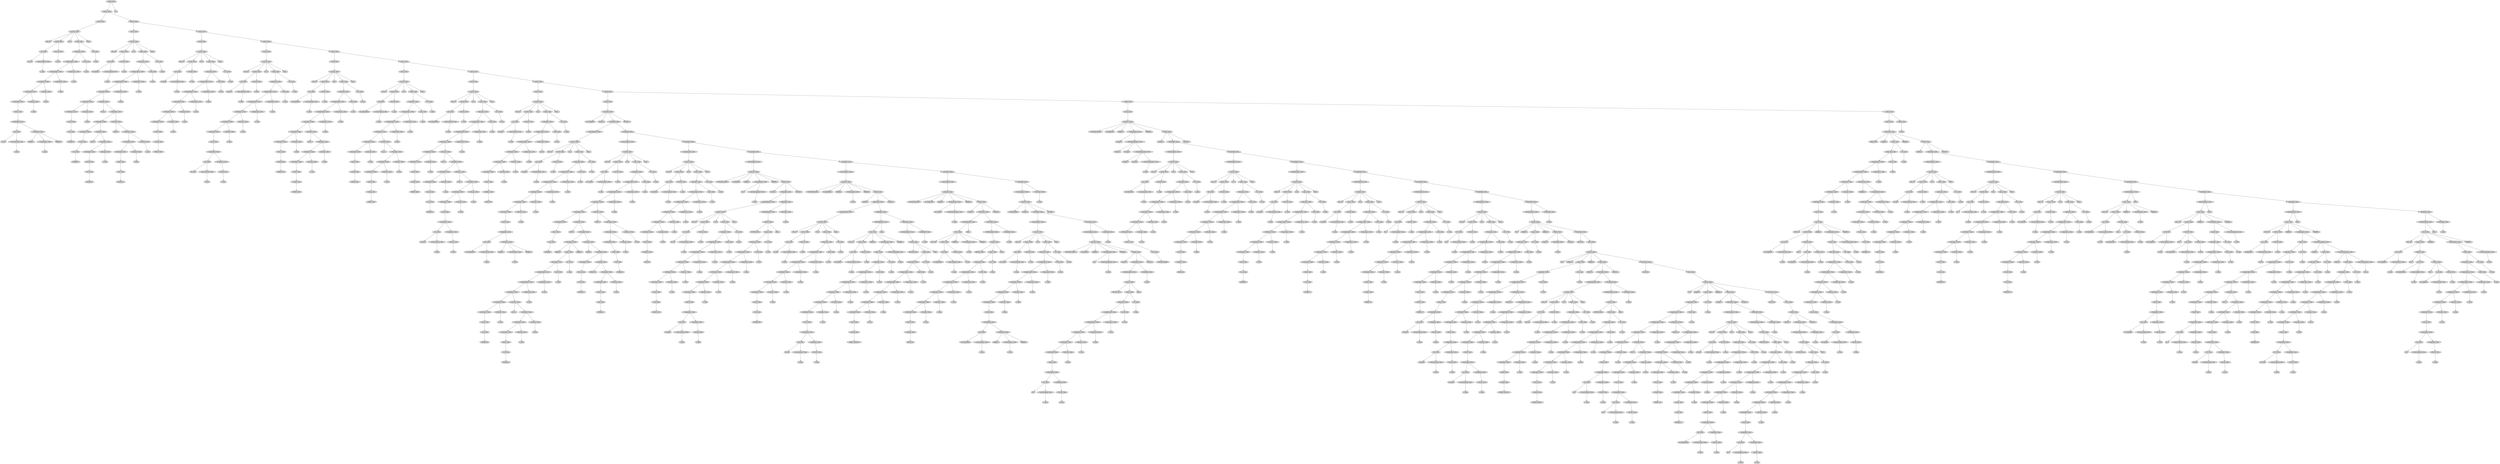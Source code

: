 digraph G {
	graph [ranksep=1.5 ratio=fill]
	node [style=filled]
	overlap=false
	7646527 [label="<prog>: None"]
	6171202 [label="<stmts>: None"]
	7646527 -> 6171202
	6450129 [label="<stmt>: None"]
	6171202 -> 6450129
	986079 [label="<var-dcl>: None"]
	6450129 -> 986079
	5174587 [label="SET: set"]
	986079 -> 5174587
	6228295 [label="<id-ref>: None"]
	986079 -> 6228295
	1747543 [label="<id>: None"]
	6228295 -> 1747543
	3178437 [label="ID: list1"]
	1747543 -> 3178437
	3893300 [label="<array-subscript>: None"]
	1747543 -> 3893300
	5399302 [label="λ: None"]
	3893300 -> 5399302
	4255034 [label="<dot-ref>: None"]
	6228295 -> 4255034
	4172671 [label="λ: None"]
	4255034 -> 4172671
	7220263 [label="TO: to"]
	986079 -> 7220263
	7576119 [label="<expr>: None"]
	986079 -> 7576119
	7073052 [label="<logic-expr>: None"]
	7576119 -> 7073052
	7418370 [label="<compare-expr1>: None"]
	7073052 -> 7418370
	4642447 [label="<compare-expr2>: None"]
	7418370 -> 4642447
	5009729 [label="<arith-expr1>: None"]
	4642447 -> 5009729
	8718710 [label="<arith-expr2>: None"]
	5009729 -> 8718710
	1760508 [label="<arith-expr3>: None"]
	8718710 -> 1760508
	9242068 [label="<term>: None"]
	1760508 -> 9242068
	5882688 [label="<id-operation>: None"]
	9242068 -> 5882688
	2977021 [label="<id>: None"]
	5882688 -> 2977021
	3108473 [label="ID: List"]
	2977021 -> 3108473
	3875820 [label="<array-subscript>: None"]
	2977021 -> 3875820
	141394 [label="λ: None"]
	3875820 -> 141394
	8815207 [label="<id-operator>: None"]
	5882688 -> 8815207
	3677373 [label="LPAREN: ("]
	8815207 -> 3677373
	8343178 [label="<actual-params>: None"]
	8815207 -> 8343178
	4980210 [label="λ: None"]
	8343178 -> 4980210
	3747866 [label="RPAREN: )"]
	8815207 -> 3747866
	2307184 [label="<arith-op2>: None"]
	8718710 -> 2307184
	6935276 [label="λ: None"]
	2307184 -> 6935276
	5489914 [label="<arith-op1>: None"]
	5009729 -> 5489914
	7826505 [label="λ: None"]
	5489914 -> 7826505
	7002918 [label="<compare-op2>: None"]
	4642447 -> 7002918
	2582477 [label="λ: None"]
	7002918 -> 2582477
	5213407 [label="<compare-op1>: None"]
	7418370 -> 5213407
	6870080 [label="λ: None"]
	5213407 -> 6870080
	630693 [label="<and>: None"]
	7073052 -> 630693
	1494590 [label="λ: None"]
	630693 -> 1494590
	6036281 [label="<or>: None"]
	7576119 -> 6036281
	2770517 [label="λ: None"]
	6036281 -> 2770517
	9571664 [label="END: ;"]
	986079 -> 9571664
	6532516 [label="<stmts>: None"]
	6171202 -> 6532516
	7840693 [label="<stmt>: None"]
	6532516 -> 7840693
	5723179 [label="<var-dcl>: None"]
	7840693 -> 5723179
	1092506 [label="SET: set"]
	5723179 -> 1092506
	7208414 [label="<id-ref>: None"]
	5723179 -> 7208414
	7981679 [label="<id>: None"]
	7208414 -> 7981679
	1971626 [label="ID: number1"]
	7981679 -> 1971626
	8172677 [label="<array-subscript>: None"]
	7981679 -> 8172677
	9279187 [label="λ: None"]
	8172677 -> 9279187
	3485591 [label="<dot-ref>: None"]
	7208414 -> 3485591
	4723268 [label="λ: None"]
	3485591 -> 4723268
	5022370 [label="TO: to"]
	5723179 -> 5022370
	4070018 [label="<expr>: None"]
	5723179 -> 4070018
	3455233 [label="<logic-expr>: None"]
	4070018 -> 3455233
	372862 [label="<compare-expr1>: None"]
	3455233 -> 372862
	8060994 [label="<compare-expr2>: None"]
	372862 -> 8060994
	5398538 [label="<arith-expr1>: None"]
	8060994 -> 5398538
	7714192 [label="<arith-expr2>: None"]
	5398538 -> 7714192
	6868885 [label="<arith-expr3>: None"]
	7714192 -> 6868885
	9381537 [label="<term>: None"]
	6868885 -> 9381537
	3087004 [label="<val>: None"]
	9381537 -> 3087004
	4722273 [label="INTEGER: 4"]
	3087004 -> 4722273
	2126165 [label="<arith-op2>: None"]
	7714192 -> 2126165
	2752142 [label="λ: None"]
	2126165 -> 2752142
	2385880 [label="<arith-op1>: None"]
	5398538 -> 2385880
	3431021 [label="PLUS: +"]
	2385880 -> 3431021
	1408240 [label="<arith-expr1>: None"]
	2385880 -> 1408240
	5320988 [label="<arith-expr2>: None"]
	1408240 -> 5320988
	3891091 [label="<arith-expr3>: None"]
	5320988 -> 3891091
	3787856 [label="<term>: None"]
	3891091 -> 3787856
	845929 [label="<val>: None"]
	3787856 -> 845929
	7388323 [label="INTEGER: 2"]
	845929 -> 7388323
	5637825 [label="<arith-op2>: None"]
	5320988 -> 5637825
	7088516 [label="MULT: *"]
	5637825 -> 7088516
	1480297 [label="<arith-expr2>: None"]
	5637825 -> 1480297
	8934047 [label="<arith-expr3>: None"]
	1480297 -> 8934047
	7519639 [label="<term>: None"]
	8934047 -> 7519639
	3606737 [label="<val>: None"]
	7519639 -> 3606737
	189254 [label="INTEGER: 3"]
	3606737 -> 189254
	3072822 [label="<arith-op2>: None"]
	1480297 -> 3072822
	2195517 [label="λ: None"]
	3072822 -> 2195517
	558995 [label="<arith-op1>: None"]
	1408240 -> 558995
	8635321 [label="MINUS: -"]
	558995 -> 8635321
	6578046 [label="<arith-expr1>: None"]
	558995 -> 6578046
	86415 [label="<arith-expr2>: None"]
	6578046 -> 86415
	6471279 [label="<arith-expr3>: None"]
	86415 -> 6471279
	5483551 [label="<term>: None"]
	6471279 -> 5483551
	6437577 [label="<val>: None"]
	5483551 -> 6437577
	9549024 [label="INTEGER: 4"]
	6437577 -> 9549024
	2841883 [label="<arith-op2>: None"]
	86415 -> 2841883
	3759216 [label="λ: None"]
	2841883 -> 3759216
	6261772 [label="<arith-op1>: None"]
	6578046 -> 6261772
	8746436 [label="λ: None"]
	6261772 -> 8746436
	8356119 [label="<compare-op2>: None"]
	8060994 -> 8356119
	1060803 [label="λ: None"]
	8356119 -> 1060803
	3258667 [label="<compare-op1>: None"]
	372862 -> 3258667
	7483061 [label="λ: None"]
	3258667 -> 7483061
	6071699 [label="<and>: None"]
	3455233 -> 6071699
	7098619 [label="λ: None"]
	6071699 -> 7098619
	9788651 [label="<or>: None"]
	4070018 -> 9788651
	7669424 [label="λ: None"]
	9788651 -> 7669424
	9374943 [label="END: ;"]
	5723179 -> 9374943
	7617176 [label="<stmts>: None"]
	6532516 -> 7617176
	9069425 [label="<stmt>: None"]
	7617176 -> 9069425
	1245084 [label="<var-dcl>: None"]
	9069425 -> 1245084
	4052580 [label="SET: set"]
	1245084 -> 4052580
	5723281 [label="<id-ref>: None"]
	1245084 -> 5723281
	8193828 [label="<id>: None"]
	5723281 -> 8193828
	4776575 [label="ID: string"]
	8193828 -> 4776575
	1968768 [label="<array-subscript>: None"]
	8193828 -> 1968768
	8650982 [label="λ: None"]
	1968768 -> 8650982
	5759151 [label="<dot-ref>: None"]
	5723281 -> 5759151
	3460076 [label="λ: None"]
	5759151 -> 3460076
	2850846 [label="TO: to"]
	1245084 -> 2850846
	2123291 [label="<expr>: None"]
	1245084 -> 2123291
	8426340 [label="<logic-expr>: None"]
	2123291 -> 8426340
	9379500 [label="<compare-expr1>: None"]
	8426340 -> 9379500
	4834899 [label="<compare-expr2>: None"]
	9379500 -> 4834899
	4113867 [label="<arith-expr1>: None"]
	4834899 -> 4113867
	731868 [label="<arith-expr2>: None"]
	4113867 -> 731868
	962715 [label="<arith-expr3>: None"]
	731868 -> 962715
	26033 [label="<term>: None"]
	962715 -> 26033
	2090054 [label="<string>: None"]
	26033 -> 2090054
	1306160 [label="STRING: \"Hello\""]
	2090054 -> 1306160
	1412263 [label="<arith-op2>: None"]
	731868 -> 1412263
	762694 [label="λ: None"]
	1412263 -> 762694
	4825960 [label="<arith-op1>: None"]
	4113867 -> 4825960
	6224197 [label="λ: None"]
	4825960 -> 6224197
	6939407 [label="<compare-op2>: None"]
	4834899 -> 6939407
	9851687 [label="λ: None"]
	6939407 -> 9851687
	394043 [label="<compare-op1>: None"]
	9379500 -> 394043
	335225 [label="λ: None"]
	394043 -> 335225
	9213112 [label="<and>: None"]
	8426340 -> 9213112
	519193 [label="λ: None"]
	9213112 -> 519193
	5177985 [label="<or>: None"]
	2123291 -> 5177985
	2658841 [label="λ: None"]
	5177985 -> 2658841
	8013241 [label="END: ;"]
	1245084 -> 8013241
	2663549 [label="<stmts>: None"]
	7617176 -> 2663549
	8536422 [label="<stmt>: None"]
	2663549 -> 8536422
	6272108 [label="<var-dcl>: None"]
	8536422 -> 6272108
	980091 [label="SET: set"]
	6272108 -> 980091
	5027992 [label="<id-ref>: None"]
	6272108 -> 5027992
	1228446 [label="<id>: None"]
	5027992 -> 1228446
	2999155 [label="ID: bacon"]
	1228446 -> 2999155
	7889713 [label="<array-subscript>: None"]
	1228446 -> 7889713
	9260957 [label="λ: None"]
	7889713 -> 9260957
	476517 [label="<dot-ref>: None"]
	5027992 -> 476517
	5881303 [label="λ: None"]
	476517 -> 5881303
	5061844 [label="TO: to"]
	6272108 -> 5061844
	9043961 [label="<expr>: None"]
	6272108 -> 9043961
	815693 [label="<logic-expr>: None"]
	9043961 -> 815693
	2695798 [label="<compare-expr1>: None"]
	815693 -> 2695798
	3977541 [label="<compare-expr2>: None"]
	2695798 -> 3977541
	6496099 [label="<arith-expr1>: None"]
	3977541 -> 6496099
	4894202 [label="<arith-expr2>: None"]
	6496099 -> 4894202
	2941184 [label="<arith-expr3>: None"]
	4894202 -> 2941184
	6435623 [label="<term>: None"]
	2941184 -> 6435623
	6488136 [label="<id-operation>: None"]
	6435623 -> 6488136
	97317 [label="<id>: None"]
	6488136 -> 97317
	1095252 [label="ID: string"]
	97317 -> 1095252
	5190602 [label="<array-subscript>: None"]
	97317 -> 5190602
	5559617 [label="λ: None"]
	5190602 -> 5559617
	3038643 [label="<id-operator>: None"]
	6488136 -> 3038643
	8164772 [label="<dot-ref>: None"]
	3038643 -> 8164772
	3790270 [label="λ: None"]
	8164772 -> 3790270
	4597281 [label="<arith-op2>: None"]
	4894202 -> 4597281
	993293 [label="λ: None"]
	4597281 -> 993293
	1134622 [label="<arith-op1>: None"]
	6496099 -> 1134622
	5464925 [label="λ: None"]
	1134622 -> 5464925
	3627166 [label="<compare-op2>: None"]
	3977541 -> 3627166
	7890089 [label="λ: None"]
	3627166 -> 7890089
	9265100 [label="<compare-op1>: None"]
	2695798 -> 9265100
	3237288 [label="λ: None"]
	9265100 -> 3237288
	6723600 [label="<and>: None"]
	815693 -> 6723600
	1459929 [label="λ: None"]
	6723600 -> 1459929
	5655998 [label="<or>: None"]
	9043961 -> 5655998
	6584971 [label="λ: None"]
	5655998 -> 6584971
	1113412 [label="END: ;"]
	6272108 -> 1113412
	1735813 [label="<stmts>: None"]
	2663549 -> 1735813
	3327139 [label="<stmt>: None"]
	1735813 -> 3327139
	3409248 [label="<var-dcl>: None"]
	3327139 -> 3409248
	7088685 [label="SET: set"]
	3409248 -> 7088685
	5079132 [label="<id-ref>: None"]
	3409248 -> 5079132
	6122181 [label="<id>: None"]
	5079132 -> 6122181
	9604894 [label="ID: superString"]
	6122181 -> 9604894
	3815406 [label="<array-subscript>: None"]
	6122181 -> 3815406
	9226892 [label="λ: None"]
	3815406 -> 9226892
	2603254 [label="<dot-ref>: None"]
	5079132 -> 2603254
	7293074 [label="λ: None"]
	2603254 -> 7293074
	4860763 [label="TO: to"]
	3409248 -> 4860763
	3611365 [label="<expr>: None"]
	3409248 -> 3611365
	3322317 [label="<logic-expr>: None"]
	3611365 -> 3322317
	1204701 [label="<compare-expr1>: None"]
	3322317 -> 1204701
	8435107 [label="<compare-expr2>: None"]
	1204701 -> 8435107
	421604 [label="<arith-expr1>: None"]
	8435107 -> 421604
	1251945 [label="<arith-expr2>: None"]
	421604 -> 1251945
	9635011 [label="<arith-expr3>: None"]
	1251945 -> 9635011
	6675820 [label="<term>: None"]
	9635011 -> 6675820
	9413515 [label="<string>: None"]
	6675820 -> 9413515
	7720701 [label="STRING: \"hey\""]
	9413515 -> 7720701
	4914575 [label="<arith-op2>: None"]
	1251945 -> 4914575
	1565098 [label="λ: None"]
	4914575 -> 1565098
	1457238 [label="<arith-op1>: None"]
	421604 -> 1457238
	2174130 [label="PLUS: +"]
	1457238 -> 2174130
	1534427 [label="<arith-expr1>: None"]
	1457238 -> 1534427
	787469 [label="<arith-expr2>: None"]
	1534427 -> 787469
	8395064 [label="<arith-expr3>: None"]
	787469 -> 8395064
	8132540 [label="<term>: None"]
	8395064 -> 8132540
	6092139 [label="<string>: None"]
	8132540 -> 6092139
	1860951 [label="STRING: \"baby\""]
	6092139 -> 1860951
	8103165 [label="<arith-op2>: None"]
	787469 -> 8103165
	2248059 [label="λ: None"]
	8103165 -> 2248059
	7238262 [label="<arith-op1>: None"]
	1534427 -> 7238262
	347470 [label="λ: None"]
	7238262 -> 347470
	9430364 [label="<compare-op2>: None"]
	8435107 -> 9430364
	5322644 [label="λ: None"]
	9430364 -> 5322644
	2918983 [label="<compare-op1>: None"]
	1204701 -> 2918983
	3439241 [label="λ: None"]
	2918983 -> 3439241
	3513948 [label="<and>: None"]
	3322317 -> 3513948
	1948343 [label="λ: None"]
	3513948 -> 1948343
	3260352 [label="<or>: None"]
	3611365 -> 3260352
	8883406 [label="λ: None"]
	3260352 -> 8883406
	4773043 [label="END: ;"]
	3409248 -> 4773043
	4644425 [label="<stmts>: None"]
	1735813 -> 4644425
	8973783 [label="<stmt>: None"]
	4644425 -> 8973783
	1006886 [label="<var-dcl>: None"]
	8973783 -> 1006886
	260017 [label="SET: set"]
	1006886 -> 260017
	3315435 [label="<id-ref>: None"]
	1006886 -> 3315435
	754280 [label="<id>: None"]
	3315435 -> 754280
	9666151 [label="ID: numberString"]
	754280 -> 9666151
	675274 [label="<array-subscript>: None"]
	754280 -> 675274
	6092325 [label="λ: None"]
	675274 -> 6092325
	2549892 [label="<dot-ref>: None"]
	3315435 -> 2549892
	8635391 [label="λ: None"]
	2549892 -> 8635391
	9747690 [label="TO: to"]
	1006886 -> 9747690
	6693238 [label="<expr>: None"]
	1006886 -> 6693238
	6737427 [label="<logic-expr>: None"]
	6693238 -> 6737427
	2675492 [label="<compare-expr1>: None"]
	6737427 -> 2675492
	9132163 [label="<compare-expr2>: None"]
	2675492 -> 9132163
	7525831 [label="<arith-expr1>: None"]
	9132163 -> 7525831
	9009003 [label="<arith-expr2>: None"]
	7525831 -> 9009003
	3858438 [label="<arith-expr3>: None"]
	9009003 -> 3858438
	1193860 [label="<term>: None"]
	3858438 -> 1193860
	1191729 [label="<string>: None"]
	1193860 -> 1191729
	6743952 [label="STRING: \"high\""]
	1191729 -> 6743952
	9277877 [label="<arith-op2>: None"]
	9009003 -> 9277877
	8651322 [label="λ: None"]
	9277877 -> 8651322
	8877943 [label="<arith-op1>: None"]
	7525831 -> 8877943
	268298 [label="PLUS: +"]
	8877943 -> 268298
	313070 [label="<arith-expr1>: None"]
	8877943 -> 313070
	1276333 [label="<arith-expr2>: None"]
	313070 -> 1276333
	8367814 [label="<arith-expr3>: None"]
	1276333 -> 8367814
	6647838 [label="<term>: None"]
	8367814 -> 6647838
	9063354 [label="<string>: None"]
	6647838 -> 9063354
	8480026 [label="STRING: \"five\""]
	9063354 -> 8480026
	3557652 [label="<arith-op2>: None"]
	1276333 -> 3557652
	1734520 [label="λ: None"]
	3557652 -> 1734520
	5995322 [label="<arith-op1>: None"]
	313070 -> 5995322
	7308760 [label="λ: None"]
	5995322 -> 7308760
	9084801 [label="<compare-op2>: None"]
	9132163 -> 9084801
	7991388 [label="λ: None"]
	9084801 -> 7991388
	2365769 [label="<compare-op1>: None"]
	2675492 -> 2365769
	7228093 [label="λ: None"]
	2365769 -> 7228093
	7694638 [label="<and>: None"]
	6737427 -> 7694638
	4480629 [label="λ: None"]
	7694638 -> 4480629
	5639152 [label="<or>: None"]
	6693238 -> 5639152
	9115490 [label="λ: None"]
	5639152 -> 9115490
	4567253 [label="END: ;"]
	1006886 -> 4567253
	773936 [label="<stmts>: None"]
	4644425 -> 773936
	1068158 [label="<stmt>: None"]
	773936 -> 1068158
	3465947 [label="<var-dcl>: None"]
	1068158 -> 3465947
	3763515 [label="SET: set"]
	3465947 -> 3763515
	8753313 [label="<id-ref>: None"]
	3465947 -> 8753313
	1171105 [label="<id>: None"]
	8753313 -> 1171105
	1248818 [label="ID: numberString"]
	1171105 -> 1248818
	7018144 [label="<array-subscript>: None"]
	1171105 -> 7018144
	2175593 [label="λ: None"]
	7018144 -> 2175593
	3920183 [label="<dot-ref>: None"]
	8753313 -> 3920183
	180729 [label="λ: None"]
	3920183 -> 180729
	4097983 [label="TO: to"]
	3465947 -> 4097983
	7389918 [label="<expr>: None"]
	3465947 -> 7389918
	3156919 [label="<logic-expr>: None"]
	7389918 -> 3156919
	9314888 [label="<compare-expr1>: None"]
	3156919 -> 9314888
	1240639 [label="<compare-expr2>: None"]
	9314888 -> 1240639
	5857904 [label="<arith-expr1>: None"]
	1240639 -> 5857904
	323010 [label="<arith-expr2>: None"]
	5857904 -> 323010
	4486276 [label="<arith-expr3>: None"]
	323010 -> 4486276
	7112069 [label="<term>: None"]
	4486276 -> 7112069
	9870142 [label="<string>: None"]
	7112069 -> 9870142
	4350492 [label="STRING: \"high\""]
	9870142 -> 4350492
	1616758 [label="<arith-op2>: None"]
	323010 -> 1616758
	8987935 [label="λ: None"]
	1616758 -> 8987935
	1520292 [label="<arith-op1>: None"]
	5857904 -> 1520292
	567238 [label="PLUS: +"]
	1520292 -> 567238
	1566270 [label="<arith-expr1>: None"]
	1520292 -> 1566270
	2171187 [label="<arith-expr2>: None"]
	1566270 -> 2171187
	539874 [label="<arith-expr3>: None"]
	2171187 -> 539874
	7761232 [label="<term>: None"]
	539874 -> 7761232
	2348710 [label="<val>: None"]
	7761232 -> 2348710
	524817 [label="INTEGER: 5"]
	2348710 -> 524817
	4272237 [label="<arith-op2>: None"]
	2171187 -> 4272237
	442897 [label="λ: None"]
	4272237 -> 442897
	3578036 [label="<arith-op1>: None"]
	1566270 -> 3578036
	5328973 [label="PLUS: +"]
	3578036 -> 5328973
	4094215 [label="<arith-expr1>: None"]
	3578036 -> 4094215
	4895700 [label="<arith-expr2>: None"]
	4094215 -> 4895700
	5963767 [label="<arith-expr3>: None"]
	4895700 -> 5963767
	2417434 [label="<term>: None"]
	5963767 -> 2417434
	3573083 [label="<id-operation>: None"]
	2417434 -> 3573083
	8721012 [label="<id>: None"]
	3573083 -> 8721012
	639250 [label="ID: bacon"]
	8721012 -> 639250
	5982542 [label="<array-subscript>: None"]
	8721012 -> 5982542
	1904855 [label="λ: None"]
	5982542 -> 1904855
	7871563 [label="<id-operator>: None"]
	3573083 -> 7871563
	2853027 [label="<dot-ref>: None"]
	7871563 -> 2853027
	3601346 [label="λ: None"]
	2853027 -> 3601346
	4250489 [label="<arith-op2>: None"]
	4895700 -> 4250489
	2023131 [label="λ: None"]
	4250489 -> 2023131
	3421992 [label="<arith-op1>: None"]
	4094215 -> 3421992
	4147000 [label="λ: None"]
	3421992 -> 4147000
	1302017 [label="<compare-op2>: None"]
	1240639 -> 1302017
	8718238 [label="λ: None"]
	1302017 -> 8718238
	9631920 [label="<compare-op1>: None"]
	9314888 -> 9631920
	4314333 [label="λ: None"]
	9631920 -> 4314333
	3866441 [label="<and>: None"]
	3156919 -> 3866441
	2873442 [label="λ: None"]
	3866441 -> 2873442
	9088771 [label="<or>: None"]
	7389918 -> 9088771
	9221924 [label="λ: None"]
	9088771 -> 9221924
	9842815 [label="END: ;"]
	3465947 -> 9842815
	8726360 [label="<stmts>: None"]
	773936 -> 8726360
	8390634 [label="<stmt>: None"]
	8726360 -> 8390634
	1454169 [label="<var-dcl>: None"]
	8390634 -> 1454169
	2633052 [label="SET: set"]
	1454169 -> 2633052
	6629784 [label="<id-ref>: None"]
	1454169 -> 6629784
	8149652 [label="<id>: None"]
	6629784 -> 8149652
	7048630 [label="ID: input1"]
	8149652 -> 7048630
	8093393 [label="<array-subscript>: None"]
	8149652 -> 8093393
	8459915 [label="λ: None"]
	8093393 -> 8459915
	6037388 [label="<dot-ref>: None"]
	6629784 -> 6037388
	4396301 [label="λ: None"]
	6037388 -> 4396301
	3026877 [label="TO: to"]
	1454169 -> 3026877
	3753157 [label="<expr>: None"]
	1454169 -> 3753157
	9404661 [label="<logic-expr>: None"]
	3753157 -> 9404661
	9162185 [label="<compare-expr1>: None"]
	9404661 -> 9162185
	5267764 [label="<compare-expr2>: None"]
	9162185 -> 5267764
	6693464 [label="<arith-expr1>: None"]
	5267764 -> 6693464
	8232215 [label="<arith-expr2>: None"]
	6693464 -> 8232215
	4658365 [label="<arith-expr3>: None"]
	8232215 -> 4658365
	1265805 [label="<term>: None"]
	4658365 -> 1265805
	954577 [label="<boolean>: None"]
	1265805 -> 954577
	6145982 [label="BOOL: false"]
	954577 -> 6145982
	3149248 [label="<arith-op2>: None"]
	8232215 -> 3149248
	9389283 [label="λ: None"]
	3149248 -> 9389283
	660196 [label="<arith-op1>: None"]
	6693464 -> 660196
	8681241 [label="λ: None"]
	660196 -> 8681241
	6411315 [label="<compare-op2>: None"]
	5267764 -> 6411315
	3842820 [label="λ: None"]
	6411315 -> 3842820
	6700192 [label="<compare-op1>: None"]
	9162185 -> 6700192
	915971 [label="λ: None"]
	6700192 -> 915971
	2088248 [label="<and>: None"]
	9404661 -> 2088248
	1626129 [label="λ: None"]
	2088248 -> 1626129
	663380 [label="<or>: None"]
	3753157 -> 663380
	305436 [label="λ: None"]
	663380 -> 305436
	3333252 [label="END: ;"]
	1454169 -> 3333252
	3949827 [label="<stmts>: None"]
	8726360 -> 3949827
	1163135 [label="<stmt>: None"]
	3949827 -> 1163135
	9397616 [label="<class-dcl>: None"]
	1163135 -> 9397616
	3956874 [label="ID: LivingRoom"]
	9397616 -> 3956874
	4041891 [label="LCURLY: {"]
	9397616 -> 4041891
	9597502 [label="<class-body>: None"]
	9397616 -> 9597502
	7937625 [label="<class-body-part>: None"]
	9597502 -> 7937625
	9062528 [label="<var-dcl>: None"]
	7937625 -> 9062528
	7459112 [label="SET: set"]
	9062528 -> 7459112
	4676949 [label="<id-ref>: None"]
	9062528 -> 4676949
	9094577 [label="<id>: None"]
	4676949 -> 9094577
	3817186 [label="ID: temp1"]
	9094577 -> 3817186
	7920569 [label="<array-subscript>: None"]
	9094577 -> 7920569
	6538102 [label="λ: None"]
	7920569 -> 6538102
	67837 [label="<dot-ref>: None"]
	4676949 -> 67837
	1241957 [label="λ: None"]
	67837 -> 1241957
	6538204 [label="TO: to"]
	9062528 -> 6538204
	2443804 [label="<expr>: None"]
	9062528 -> 2443804
	5477394 [label="<logic-expr>: None"]
	2443804 -> 5477394
	7460629 [label="<compare-expr1>: None"]
	5477394 -> 7460629
	4917548 [label="<compare-expr2>: None"]
	7460629 -> 4917548
	4708466 [label="<arith-expr1>: None"]
	4917548 -> 4708466
	2181455 [label="<arith-expr2>: None"]
	4708466 -> 2181455
	4795622 [label="<arith-expr3>: None"]
	2181455 -> 4795622
	9744892 [label="<term>: None"]
	4795622 -> 9744892
	8553023 [label="<id-operation>: None"]
	9744892 -> 8553023
	6279951 [label="<id>: None"]
	8553023 -> 6279951
	2346135 [label="ID: Thermometer"]
	6279951 -> 2346135
	7935309 [label="<array-subscript>: None"]
	6279951 -> 7935309
	7455032 [label="λ: None"]
	7935309 -> 7455032
	7786189 [label="<id-operator>: None"]
	8553023 -> 7786189
	4966873 [label="LPAREN: ("]
	7786189 -> 4966873
	8421262 [label="<actual-params>: None"]
	7786189 -> 8421262
	6115443 [label="λ: None"]
	8421262 -> 6115443
	4141534 [label="RPAREN: )"]
	7786189 -> 4141534
	7485516 [label="<arith-op2>: None"]
	2181455 -> 7485516
	5154928 [label="λ: None"]
	7485516 -> 5154928
	9341510 [label="<arith-op1>: None"]
	4708466 -> 9341510
	3477239 [label="λ: None"]
	9341510 -> 3477239
	5033374 [label="<compare-op2>: None"]
	4917548 -> 5033374
	9553025 [label="λ: None"]
	5033374 -> 9553025
	9205457 [label="<compare-op1>: None"]
	7460629 -> 9205457
	4369623 [label="λ: None"]
	9205457 -> 4369623
	2466187 [label="<and>: None"]
	5477394 -> 2466187
	9029557 [label="λ: None"]
	2466187 -> 9029557
	8648555 [label="<or>: None"]
	2443804 -> 8648555
	7854578 [label="λ: None"]
	8648555 -> 7854578
	7599132 [label="END: ;"]
	9062528 -> 7599132
	352490 [label="<class-body>: None"]
	9597502 -> 352490
	6882559 [label="<class-body-part>: None"]
	352490 -> 6882559
	8512476 [label="<var-dcl>: None"]
	6882559 -> 8512476
	2416697 [label="SET: set"]
	8512476 -> 2416697
	6696083 [label="<id-ref>: None"]
	8512476 -> 6696083
	4545465 [label="<id>: None"]
	6696083 -> 4545465
	8685061 [label="ID: constant"]
	4545465 -> 8685061
	8398336 [label="<array-subscript>: None"]
	4545465 -> 8398336
	9733003 [label="λ: None"]
	8398336 -> 9733003
	563501 [label="<dot-ref>: None"]
	6696083 -> 563501
	8337609 [label="λ: None"]
	563501 -> 8337609
	3681775 [label="TO: to"]
	8512476 -> 3681775
	282392 [label="<expr>: None"]
	8512476 -> 282392
	1878639 [label="<logic-expr>: None"]
	282392 -> 1878639
	5708021 [label="<compare-expr1>: None"]
	1878639 -> 5708021
	1944244 [label="<compare-expr2>: None"]
	5708021 -> 1944244
	7815450 [label="<arith-expr1>: None"]
	1944244 -> 7815450
	2365083 [label="<arith-expr2>: None"]
	7815450 -> 2365083
	3671548 [label="<arith-expr3>: None"]
	2365083 -> 3671548
	8500890 [label="<term>: None"]
	3671548 -> 8500890
	1590587 [label="<val>: None"]
	8500890 -> 1590587
	2110122 [label="INTEGER: 5"]
	1590587 -> 2110122
	5617444 [label="<arith-op2>: None"]
	2365083 -> 5617444
	7272368 [label="MULT: *"]
	5617444 -> 7272368
	3002367 [label="<arith-expr2>: None"]
	5617444 -> 3002367
	2682967 [label="<arith-expr3>: None"]
	3002367 -> 2682967
	8300649 [label="LPAREN: ("]
	2682967 -> 8300649
	9778201 [label="<expr>: None"]
	2682967 -> 9778201
	5945364 [label="<logic-expr>: None"]
	9778201 -> 5945364
	5346947 [label="<compare-expr1>: None"]
	5945364 -> 5346947
	9189780 [label="<compare-expr2>: None"]
	5346947 -> 9189780
	61842 [label="<arith-expr1>: None"]
	9189780 -> 61842
	8322431 [label="<arith-expr2>: None"]
	61842 -> 8322431
	5355704 [label="<arith-expr3>: None"]
	8322431 -> 5355704
	5435032 [label="<term>: None"]
	5355704 -> 5435032
	1536740 [label="<val>: None"]
	5435032 -> 1536740
	5554280 [label="INTEGER: 10"]
	1536740 -> 5554280
	3814000 [label="<arith-op2>: None"]
	8322431 -> 3814000
	7616559 [label="λ: None"]
	3814000 -> 7616559
	2119485 [label="<arith-op1>: None"]
	61842 -> 2119485
	2636708 [label="PLUS: +"]
	2119485 -> 2636708
	2586084 [label="<arith-expr1>: None"]
	2119485 -> 2586084
	7593884 [label="<arith-expr2>: None"]
	2586084 -> 7593884
	6974717 [label="<arith-expr3>: None"]
	7593884 -> 6974717
	1869331 [label="<term>: None"]
	6974717 -> 1869331
	2685299 [label="<val>: None"]
	1869331 -> 2685299
	1352000 [label="INTEGER: 4"]
	2685299 -> 1352000
	3949922 [label="<arith-op2>: None"]
	7593884 -> 3949922
	4465597 [label="λ: None"]
	3949922 -> 4465597
	7501092 [label="<arith-op1>: None"]
	2586084 -> 7501092
	6530849 [label="λ: None"]
	7501092 -> 6530849
	8930567 [label="<compare-op2>: None"]
	9189780 -> 8930567
	3805190 [label="λ: None"]
	8930567 -> 3805190
	623543 [label="<compare-op1>: None"]
	5346947 -> 623543
	5224051 [label="λ: None"]
	623543 -> 5224051
	6503262 [label="<and>: None"]
	5945364 -> 6503262
	6349176 [label="λ: None"]
	6503262 -> 6349176
	1732663 [label="<or>: None"]
	9778201 -> 1732663
	5506984 [label="λ: None"]
	1732663 -> 5506984
	3219918 [label="RPAREN: )"]
	2682967 -> 3219918
	6960001 [label="<arith-op2>: None"]
	3002367 -> 6960001
	8325256 [label="DIVIDE: /"]
	6960001 -> 8325256
	487078 [label="<arith-expr2>: None"]
	6960001 -> 487078
	4688665 [label="<arith-expr3>: None"]
	487078 -> 4688665
	9602552 [label="<term>: None"]
	4688665 -> 9602552
	4223600 [label="<val>: None"]
	9602552 -> 4223600
	4884260 [label="INTEGER: 2"]
	4223600 -> 4884260
	1842701 [label="<arith-op2>: None"]
	487078 -> 1842701
	745840 [label="MODULO: %"]
	1842701 -> 745840
	8946752 [label="<arith-expr2>: None"]
	1842701 -> 8946752
	2575615 [label="<arith-expr3>: None"]
	8946752 -> 2575615
	2718235 [label="<term>: None"]
	2575615 -> 2718235
	5034157 [label="<val>: None"]
	2718235 -> 5034157
	6382599 [label="INTEGER: 1"]
	5034157 -> 6382599
	5659398 [label="<arith-op2>: None"]
	8946752 -> 5659398
	6483201 [label="λ: None"]
	5659398 -> 6483201
	1608630 [label="<arith-op1>: None"]
	7815450 -> 1608630
	1589575 [label="MINUS: -"]
	1608630 -> 1589575
	9758061 [label="<arith-expr1>: None"]
	1608630 -> 9758061
	957150 [label="<arith-expr2>: None"]
	9758061 -> 957150
	3309369 [label="<arith-expr3>: None"]
	957150 -> 3309369
	5449671 [label="<term>: None"]
	3309369 -> 5449671
	7848184 [label="<val>: None"]
	5449671 -> 7848184
	3317331 [label="INTEGER: 3"]
	7848184 -> 3317331
	5463604 [label="<arith-op2>: None"]
	957150 -> 5463604
	6635522 [label="λ: None"]
	5463604 -> 6635522
	4338203 [label="<arith-op1>: None"]
	9758061 -> 4338203
	5264034 [label="λ: None"]
	4338203 -> 5264034
	9516179 [label="<compare-op2>: None"]
	1944244 -> 9516179
	8400900 [label="λ: None"]
	9516179 -> 8400900
	5763023 [label="<compare-op1>: None"]
	5708021 -> 5763023
	1078026 [label="λ: None"]
	5763023 -> 1078026
	5844086 [label="<and>: None"]
	1878639 -> 5844086
	699530 [label="λ: None"]
	5844086 -> 699530
	3526317 [label="<or>: None"]
	282392 -> 3526317
	9346221 [label="λ: None"]
	3526317 -> 9346221
	1935191 [label="END: ;"]
	8512476 -> 1935191
	2694547 [label="<class-body>: None"]
	352490 -> 2694547
	8797884 [label="<class-body-part>: None"]
	2694547 -> 8797884
	1627244 [label="<var-dcl>: None"]
	8797884 -> 1627244
	9627009 [label="SET: set"]
	1627244 -> 9627009
	739509 [label="<id-ref>: None"]
	1627244 -> 739509
	9656611 [label="<id>: None"]
	739509 -> 9656611
	8799311 [label="ID: window1"]
	9656611 -> 8799311
	6665215 [label="<array-subscript>: None"]
	9656611 -> 6665215
	7005231 [label="λ: None"]
	6665215 -> 7005231
	8466697 [label="<dot-ref>: None"]
	739509 -> 8466697
	8970471 [label="λ: None"]
	8466697 -> 8970471
	5532662 [label="TO: to"]
	1627244 -> 5532662
	8670904 [label="<expr>: None"]
	1627244 -> 8670904
	7501764 [label="<logic-expr>: None"]
	8670904 -> 7501764
	6623680 [label="<compare-expr1>: None"]
	7501764 -> 6623680
	3190442 [label="<compare-expr2>: None"]
	6623680 -> 3190442
	3633114 [label="<arith-expr1>: None"]
	3190442 -> 3633114
	590604 [label="<arith-expr2>: None"]
	3633114 -> 590604
	5393046 [label="<arith-expr3>: None"]
	590604 -> 5393046
	3593395 [label="<term>: None"]
	5393046 -> 3593395
	7660708 [label="<boolean>: None"]
	3593395 -> 7660708
	6432005 [label="BOOL: off"]
	7660708 -> 6432005
	7896241 [label="<arith-op2>: None"]
	590604 -> 7896241
	2644318 [label="λ: None"]
	7896241 -> 2644318
	5614272 [label="<arith-op1>: None"]
	3633114 -> 5614272
	3863409 [label="λ: None"]
	5614272 -> 3863409
	6590777 [label="<compare-op2>: None"]
	3190442 -> 6590777
	2888523 [label="λ: None"]
	6590777 -> 2888523
	3301768 [label="<compare-op1>: None"]
	6623680 -> 3301768
	2412673 [label="λ: None"]
	3301768 -> 2412673
	2261944 [label="<and>: None"]
	7501764 -> 2261944
	2534918 [label="λ: None"]
	2261944 -> 2534918
	1046510 [label="<or>: None"]
	8670904 -> 1046510
	6966289 [label="λ: None"]
	1046510 -> 6966289
	1617330 [label="END: ;"]
	1627244 -> 1617330
	4674652 [label="<class-body>: None"]
	2694547 -> 4674652
	8480478 [label="<class-body-part>: None"]
	4674652 -> 8480478
	2054756 [label="<func-dcl>: None"]
	8480478 -> 2054756
	164246 [label="FUNCTION: function"]
	2054756 -> 164246
	7508422 [label="ID: getTemp1"]
	2054756 -> 7508422
	2803873 [label="LPAREN: ("]
	2054756 -> 2803873
	4338830 [label="<formal-params>: None"]
	2054756 -> 4338830
	3897115 [label="ID: n"]
	4338830 -> 3897115
	9721577 [label="<multi-formal-params>: None"]
	4338830 -> 9721577
	229113 [label="λ: None"]
	9721577 -> 229113
	9136742 [label="RPAREN: )"]
	2054756 -> 9136742
	3663503 [label="<block>: None"]
	2054756 -> 3663503
	1990771 [label="LCURLY: {"]
	3663503 -> 1990771
	4214004 [label="<block-body>: None"]
	3663503 -> 4214004
	9974366 [label="<block-body-part>: None"]
	4214004 -> 9974366
	5717286 [label="<var-dcl>: None"]
	9974366 -> 5717286
	7142409 [label="SET: set"]
	5717286 -> 7142409
	137809 [label="<id-ref>: None"]
	5717286 -> 137809
	7902873 [label="<id>: None"]
	137809 -> 7902873
	9975650 [label="ID: dab"]
	7902873 -> 9975650
	8362958 [label="<array-subscript>: None"]
	7902873 -> 8362958
	6283239 [label="λ: None"]
	8362958 -> 6283239
	3419532 [label="<dot-ref>: None"]
	137809 -> 3419532
	9782138 [label="λ: None"]
	3419532 -> 9782138
	1646957 [label="TO: to"]
	5717286 -> 1646957
	7427364 [label="<expr>: None"]
	5717286 -> 7427364
	9740958 [label="<logic-expr>: None"]
	7427364 -> 9740958
	9256102 [label="<compare-expr1>: None"]
	9740958 -> 9256102
	2704484 [label="<compare-expr2>: None"]
	9256102 -> 2704484
	7632020 [label="<arith-expr1>: None"]
	2704484 -> 7632020
	2721388 [label="<arith-expr2>: None"]
	7632020 -> 2721388
	5364946 [label="<arith-expr3>: None"]
	2721388 -> 5364946
	9180184 [label="<term>: None"]
	5364946 -> 9180184
	6239518 [label="<val>: None"]
	9180184 -> 6239518
	6159010 [label="FLOAT: 1234.2"]
	6239518 -> 6159010
	6902330 [label="<arith-op2>: None"]
	2721388 -> 6902330
	2710962 [label="λ: None"]
	6902330 -> 2710962
	3671029 [label="<arith-op1>: None"]
	7632020 -> 3671029
	8094604 [label="λ: None"]
	3671029 -> 8094604
	13571 [label="<compare-op2>: None"]
	2704484 -> 13571
	6512617 [label="λ: None"]
	13571 -> 6512617
	2852516 [label="<compare-op1>: None"]
	9256102 -> 2852516
	2040851 [label="λ: None"]
	2852516 -> 2040851
	3130976 [label="<and>: None"]
	9740958 -> 3130976
	984314 [label="λ: None"]
	3130976 -> 984314
	3388545 [label="<or>: None"]
	7427364 -> 3388545
	3131570 [label="λ: None"]
	3388545 -> 3131570
	8094592 [label="END: ;"]
	5717286 -> 8094592
	24043 [label="<block-body>: None"]
	4214004 -> 24043
	340574 [label="<block-body-part>: None"]
	24043 -> 340574
	1615663 [label="<return>: None"]
	340574 -> 1615663
	3550218 [label="RETURN: return"]
	1615663 -> 3550218
	1817316 [label="<expr>: None"]
	1615663 -> 1817316
	4559785 [label="<logic-expr>: None"]
	1817316 -> 4559785
	21810 [label="<compare-expr1>: None"]
	4559785 -> 21810
	8951719 [label="<compare-expr2>: None"]
	21810 -> 8951719
	561269 [label="<arith-expr1>: None"]
	8951719 -> 561269
	331668 [label="<arith-expr2>: None"]
	561269 -> 331668
	5454129 [label="<arith-expr3>: None"]
	331668 -> 5454129
	1276569 [label="<term>: None"]
	5454129 -> 1276569
	808641 [label="<id-operation>: None"]
	1276569 -> 808641
	7391864 [label="<id>: None"]
	808641 -> 7391864
	5731106 [label="ID: temp1"]
	7391864 -> 5731106
	5935700 [label="<array-subscript>: None"]
	7391864 -> 5935700
	9714982 [label="λ: None"]
	5935700 -> 9714982
	234196 [label="<id-operator>: None"]
	808641 -> 234196
	1461817 [label="<dot-ref>: None"]
	234196 -> 1461817
	2224482 [label="λ: None"]
	1461817 -> 2224482
	4328410 [label="<arith-op2>: None"]
	331668 -> 4328410
	5410585 [label="λ: None"]
	4328410 -> 5410585
	6821443 [label="<arith-op1>: None"]
	561269 -> 6821443
	7978661 [label="λ: None"]
	6821443 -> 7978661
	2834971 [label="<compare-op2>: None"]
	8951719 -> 2834971
	6490873 [label="λ: None"]
	2834971 -> 6490873
	7152191 [label="<compare-op1>: None"]
	21810 -> 7152191
	7245772 [label="λ: None"]
	7152191 -> 7245772
	9082562 [label="<and>: None"]
	4559785 -> 9082562
	5344010 [label="λ: None"]
	9082562 -> 5344010
	2457803 [label="<or>: None"]
	1817316 -> 2457803
	1093855 [label="λ: None"]
	2457803 -> 1093855
	2542711 [label="END: ;"]
	1615663 -> 2542711
	8351510 [label="<block-body>: None"]
	24043 -> 8351510
	8545776 [label="λ: None"]
	8351510 -> 8545776
	817271 [label="RCURLY: }"]
	3663503 -> 817271
	4824491 [label="<class-body>: None"]
	4674652 -> 4824491
	6381047 [label="<class-body-part>: None"]
	4824491 -> 6381047
	6114966 [label="<func-dcl>: None"]
	6381047 -> 6114966
	104606 [label="FUNCTION: function"]
	6114966 -> 104606
	8036854 [label="ID: openWindow"]
	6114966 -> 8036854
	6031616 [label="LPAREN: ("]
	6114966 -> 6031616
	2958880 [label="<formal-params>: None"]
	6114966 -> 2958880
	8458927 [label="λ: None"]
	2958880 -> 8458927
	1990452 [label="RPAREN: )"]
	6114966 -> 1990452
	7458494 [label="<block>: None"]
	6114966 -> 7458494
	5659652 [label="LCURLY: {"]
	7458494 -> 5659652
	9112435 [label="<block-body>: None"]
	7458494 -> 9112435
	4272926 [label="<block-body-part>: None"]
	9112435 -> 4272926
	8633525 [label="<var-dcl>: None"]
	4272926 -> 8633525
	2678701 [label="SET: set"]
	8633525 -> 2678701
	8586780 [label="<id-ref>: None"]
	8633525 -> 8586780
	4502247 [label="<id>: None"]
	8586780 -> 4502247
	995412 [label="ID: clap"]
	4502247 -> 995412
	7522965 [label="<array-subscript>: None"]
	4502247 -> 7522965
	654135 [label="λ: None"]
	7522965 -> 654135
	7969252 [label="<dot-ref>: None"]
	8586780 -> 7969252
	2377868 [label="λ: None"]
	7969252 -> 2377868
	1236527 [label="TO: to"]
	8633525 -> 1236527
	3419025 [label="<expr>: None"]
	8633525 -> 3419025
	9919556 [label="<logic-expr>: None"]
	3419025 -> 9919556
	9883917 [label="<compare-expr1>: None"]
	9919556 -> 9883917
	9676956 [label="<compare-expr2>: None"]
	9883917 -> 9676956
	7185371 [label="<arith-expr1>: None"]
	9676956 -> 7185371
	2338 [label="<arith-expr2>: None"]
	7185371 -> 2338
	2938674 [label="<arith-expr3>: None"]
	2338 -> 2938674
	270702 [label="<term>: None"]
	2938674 -> 270702
	2987699 [label="<val>: None"]
	270702 -> 2987699
	7287083 [label="INTEGER: 987"]
	2987699 -> 7287083
	2820138 [label="<arith-op2>: None"]
	2338 -> 2820138
	5836189 [label="λ: None"]
	2820138 -> 5836189
	4476536 [label="<arith-op1>: None"]
	7185371 -> 4476536
	3254799 [label="λ: None"]
	4476536 -> 3254799
	8503159 [label="<compare-op2>: None"]
	9676956 -> 8503159
	2009875 [label="λ: None"]
	8503159 -> 2009875
	9247224 [label="<compare-op1>: None"]
	9883917 -> 9247224
	9766177 [label="λ: None"]
	9247224 -> 9766177
	2774628 [label="<and>: None"]
	9919556 -> 2774628
	4558597 [label="λ: None"]
	2774628 -> 4558597
	8521155 [label="<or>: None"]
	3419025 -> 8521155
	6140042 [label="λ: None"]
	8521155 -> 6140042
	6964150 [label="END: ;"]
	8633525 -> 6964150
	7166786 [label="<block-body>: None"]
	9112435 -> 7166786
	4778528 [label="<block-body-part>: None"]
	7166786 -> 4778528
	8753239 [label="<run>: None"]
	4778528 -> 8753239
	5431133 [label="RUN: run"]
	8753239 -> 5431133
	8270317 [label="<id-ref>: None"]
	8753239 -> 8270317
	4130056 [label="<id>: None"]
	8270317 -> 4130056
	7340940 [label="ID: getTemp1"]
	4130056 -> 7340940
	5620294 [label="<array-subscript>: None"]
	4130056 -> 5620294
	5582674 [label="λ: None"]
	5620294 -> 5582674
	1786155 [label="<dot-ref>: None"]
	8270317 -> 1786155
	3843554 [label="λ: None"]
	1786155 -> 3843554
	6678837 [label="LPAREN: ("]
	8753239 -> 6678837
	225054 [label="<actual-params>: None"]
	8753239 -> 225054
	8772040 [label="<expr>: None"]
	225054 -> 8772040
	4892340 [label="<logic-expr>: None"]
	8772040 -> 4892340
	5774023 [label="<compare-expr1>: None"]
	4892340 -> 5774023
	7605954 [label="<compare-expr2>: None"]
	5774023 -> 7605954
	5047340 [label="<arith-expr1>: None"]
	7605954 -> 5047340
	3761931 [label="<arith-expr2>: None"]
	5047340 -> 3761931
	3564462 [label="<arith-expr3>: None"]
	3761931 -> 3564462
	9938738 [label="<term>: None"]
	3564462 -> 9938738
	2266827 [label="<id-operation>: None"]
	9938738 -> 2266827
	6397844 [label="<id>: None"]
	2266827 -> 6397844
	8087100 [label="ID: clap"]
	6397844 -> 8087100
	4858390 [label="<array-subscript>: None"]
	6397844 -> 4858390
	2778432 [label="λ: None"]
	4858390 -> 2778432
	7536989 [label="<id-operator>: None"]
	2266827 -> 7536989
	5436942 [label="<dot-ref>: None"]
	7536989 -> 5436942
	8120676 [label="λ: None"]
	5436942 -> 8120676
	1874772 [label="<arith-op2>: None"]
	3761931 -> 1874772
	1725885 [label="λ: None"]
	1874772 -> 1725885
	2029750 [label="<arith-op1>: None"]
	5047340 -> 2029750
	1925379 [label="λ: None"]
	2029750 -> 1925379
	5493957 [label="<compare-op2>: None"]
	7605954 -> 5493957
	9729401 [label="λ: None"]
	5493957 -> 9729401
	4650262 [label="<compare-op1>: None"]
	5774023 -> 4650262
	7958214 [label="λ: None"]
	4650262 -> 7958214
	1750053 [label="<and>: None"]
	4892340 -> 1750053
	8280879 [label="λ: None"]
	1750053 -> 8280879
	8456150 [label="<or>: None"]
	8772040 -> 8456150
	2155958 [label="λ: None"]
	8456150 -> 2155958
	8570460 [label="<multi-actual-params>: None"]
	225054 -> 8570460
	7754761 [label="λ: None"]
	8570460 -> 7754761
	1755869 [label="RPAREN: )"]
	8753239 -> 1755869
	1876549 [label="END: ;"]
	4778528 -> 1876549
	5069623 [label="<block-body>: None"]
	7166786 -> 5069623
	4318064 [label="<block-body-part>: None"]
	5069623 -> 4318064
	7919439 [label="<return>: None"]
	4318064 -> 7919439
	7352720 [label="RETURN: return"]
	7919439 -> 7352720
	2764356 [label="<expr>: None"]
	7919439 -> 2764356
	7700944 [label="<logic-expr>: None"]
	2764356 -> 7700944
	3488045 [label="<compare-expr1>: None"]
	7700944 -> 3488045
	7451825 [label="<compare-expr2>: None"]
	3488045 -> 7451825
	3572347 [label="<arith-expr1>: None"]
	7451825 -> 3572347
	8390862 [label="<arith-expr2>: None"]
	3572347 -> 8390862
	2231574 [label="<arith-expr3>: None"]
	8390862 -> 2231574
	6242540 [label="<term>: None"]
	2231574 -> 6242540
	5760557 [label="<string>: None"]
	6242540 -> 5760557
	4713615 [label="STRING: \"well done\""]
	5760557 -> 4713615
	359495 [label="<arith-op2>: None"]
	8390862 -> 359495
	7603534 [label="λ: None"]
	359495 -> 7603534
	8189803 [label="<arith-op1>: None"]
	3572347 -> 8189803
	5021328 [label="λ: None"]
	8189803 -> 5021328
	6746611 [label="<compare-op2>: None"]
	7451825 -> 6746611
	2937395 [label="λ: None"]
	6746611 -> 2937395
	8128714 [label="<compare-op1>: None"]
	3488045 -> 8128714
	6978712 [label="λ: None"]
	8128714 -> 6978712
	1832335 [label="<and>: None"]
	7700944 -> 1832335
	9041035 [label="λ: None"]
	1832335 -> 9041035
	2099932 [label="<or>: None"]
	2764356 -> 2099932
	2995617 [label="λ: None"]
	2099932 -> 2995617
	262722 [label="END: ;"]
	7919439 -> 262722
	9768149 [label="<block-body>: None"]
	5069623 -> 9768149
	6640226 [label="λ: None"]
	9768149 -> 6640226
	1188863 [label="RCURLY: }"]
	7458494 -> 1188863
	937554 [label="<class-body>: None"]
	4824491 -> 937554
	4289090 [label="<class-body-part>: None"]
	937554 -> 4289090
	3877117 [label="<func-dcl>: None"]
	4289090 -> 3877117
	4469897 [label="FUNCTION: function"]
	3877117 -> 4469897
	6687234 [label="ID: closeWindow"]
	3877117 -> 6687234
	9135835 [label="LPAREN: ("]
	3877117 -> 9135835
	407443 [label="<formal-params>: None"]
	3877117 -> 407443
	3611576 [label="ID: window2"]
	407443 -> 3611576
	9741173 [label="<multi-formal-params>: None"]
	407443 -> 9741173
	7816523 [label="λ: None"]
	9741173 -> 7816523
	1968981 [label="RPAREN: )"]
	3877117 -> 1968981
	8044464 [label="<block>: None"]
	3877117 -> 8044464
	3902036 [label="LCURLY: {"]
	8044464 -> 3902036
	8590503 [label="<block-body>: None"]
	8044464 -> 8590503
	4600038 [label="<block-body-part>: None"]
	8590503 -> 4600038
	4271571 [label="<run>: None"]
	4600038 -> 4271571
	4850389 [label="RUN: run"]
	4271571 -> 4850389
	7462157 [label="<id-ref>: None"]
	4271571 -> 7462157
	4794890 [label="<id>: None"]
	7462157 -> 4794890
	884698 [label="ID: openWindow"]
	4794890 -> 884698
	5543763 [label="<array-subscript>: None"]
	4794890 -> 5543763
	2491927 [label="λ: None"]
	5543763 -> 2491927
	3251650 [label="<dot-ref>: None"]
	7462157 -> 3251650
	1688571 [label="λ: None"]
	3251650 -> 1688571
	6563704 [label="LPAREN: ("]
	4271571 -> 6563704
	6936104 [label="<actual-params>: None"]
	4271571 -> 6936104
	1525422 [label="λ: None"]
	6936104 -> 1525422
	1460048 [label="RPAREN: )"]
	4271571 -> 1460048
	6285457 [label="END: ;"]
	4600038 -> 6285457
	5816396 [label="<block-body>: None"]
	8590503 -> 5816396
	2066394 [label="<block-body-part>: None"]
	5816396 -> 2066394
	1943757 [label="<return>: None"]
	2066394 -> 1943757
	5495569 [label="RETURN: return"]
	1943757 -> 5495569
	4323627 [label="<expr>: None"]
	1943757 -> 4323627
	9921226 [label="<logic-expr>: None"]
	4323627 -> 9921226
	684460 [label="<compare-expr1>: None"]
	9921226 -> 684460
	4560696 [label="<compare-expr2>: None"]
	684460 -> 4560696
	8879129 [label="<arith-expr1>: None"]
	4560696 -> 8879129
	6127128 [label="<arith-expr2>: None"]
	8879129 -> 6127128
	8494597 [label="<arith-expr3>: None"]
	6127128 -> 8494597
	8433610 [label="<term>: None"]
	8494597 -> 8433610
	4041525 [label="<boolean>: None"]
	8433610 -> 4041525
	2260059 [label="BOOL: true"]
	4041525 -> 2260059
	2365897 [label="<arith-op2>: None"]
	6127128 -> 2365897
	4458446 [label="λ: None"]
	2365897 -> 4458446
	6886881 [label="<arith-op1>: None"]
	8879129 -> 6886881
	3081180 [label="λ: None"]
	6886881 -> 3081180
	7400031 [label="<compare-op2>: None"]
	4560696 -> 7400031
	1453000 [label="λ: None"]
	7400031 -> 1453000
	4040400 [label="<compare-op1>: None"]
	684460 -> 4040400
	7166699 [label="λ: None"]
	4040400 -> 7166699
	3138147 [label="<and>: None"]
	9921226 -> 3138147
	4559440 [label="λ: None"]
	3138147 -> 4559440
	6248600 [label="<or>: None"]
	4323627 -> 6248600
	6716630 [label="λ: None"]
	6248600 -> 6716630
	3005801 [label="END: ;"]
	1943757 -> 3005801
	2249175 [label="<block-body>: None"]
	5816396 -> 2249175
	7331889 [label="λ: None"]
	2249175 -> 7331889
	6577340 [label="RCURLY: }"]
	8044464 -> 6577340
	7790069 [label="<class-body>: None"]
	937554 -> 7790069
	2365772 [label="<class-body-part>: None"]
	7790069 -> 2365772
	7078781 [label="<class-dcl>: None"]
	2365772 -> 7078781
	9771933 [label="ID: AnotherRoom"]
	7078781 -> 9771933
	6609975 [label="LCURLY: {"]
	7078781 -> 6609975
	2597916 [label="<class-body>: None"]
	7078781 -> 2597916
	7060146 [label="<class-body-part>: None"]
	2597916 -> 7060146
	2549467 [label="<var-dcl>: None"]
	7060146 -> 2549467
	1843740 [label="SET: set"]
	2549467 -> 1843740
	9927561 [label="<id-ref>: None"]
	2549467 -> 9927561
	389177 [label="<id>: None"]
	9927561 -> 389177
	9815880 [label="ID: variable"]
	389177 -> 9815880
	1846113 [label="<array-subscript>: None"]
	389177 -> 1846113
	7903991 [label="λ: None"]
	1846113 -> 7903991
	7072499 [label="<dot-ref>: None"]
	9927561 -> 7072499
	1170289 [label="λ: None"]
	7072499 -> 1170289
	958511 [label="TO: to"]
	2549467 -> 958511
	829176 [label="<expr>: None"]
	2549467 -> 829176
	9305913 [label="<logic-expr>: None"]
	829176 -> 9305913
	4820726 [label="<compare-expr1>: None"]
	9305913 -> 4820726
	3250492 [label="<compare-expr2>: None"]
	4820726 -> 3250492
	947412 [label="<arith-expr1>: None"]
	3250492 -> 947412
	991466 [label="<arith-expr2>: None"]
	947412 -> 991466
	1774562 [label="<arith-expr3>: None"]
	991466 -> 1774562
	9850811 [label="<term>: None"]
	1774562 -> 9850811
	7140368 [label="<id-operation>: None"]
	9850811 -> 7140368
	1283113 [label="<id>: None"]
	7140368 -> 1283113
	9502437 [label="ID: Thermometer"]
	1283113 -> 9502437
	5701940 [label="<array-subscript>: None"]
	1283113 -> 5701940
	3782466 [label="λ: None"]
	5701940 -> 3782466
	6417350 [label="<id-operator>: None"]
	7140368 -> 6417350
	8191563 [label="LPAREN: ("]
	6417350 -> 8191563
	2430539 [label="<actual-params>: None"]
	6417350 -> 2430539
	8093577 [label="λ: None"]
	2430539 -> 8093577
	3626318 [label="RPAREN: )"]
	6417350 -> 3626318
	872101 [label="<arith-op2>: None"]
	991466 -> 872101
	8770962 [label="λ: None"]
	872101 -> 8770962
	2590678 [label="<arith-op1>: None"]
	947412 -> 2590678
	8768293 [label="λ: None"]
	2590678 -> 8768293
	1070876 [label="<compare-op2>: None"]
	3250492 -> 1070876
	874957 [label="λ: None"]
	1070876 -> 874957
	2710799 [label="<compare-op1>: None"]
	4820726 -> 2710799
	1299843 [label="λ: None"]
	2710799 -> 1299843
	5029243 [label="<and>: None"]
	9305913 -> 5029243
	6775019 [label="λ: None"]
	5029243 -> 6775019
	9694499 [label="<or>: None"]
	829176 -> 9694499
	2666325 [label="λ: None"]
	9694499 -> 2666325
	3768058 [label="END: ;"]
	2549467 -> 3768058
	2655952 [label="<class-body>: None"]
	2597916 -> 2655952
	7528147 [label="<class-body-part>: None"]
	2655952 -> 7528147
	3306365 [label="<func-dcl>: None"]
	7528147 -> 3306365
	8426473 [label="FUNCTION: function"]
	3306365 -> 8426473
	483392 [label="ID: burnRoom"]
	3306365 -> 483392
	4324315 [label="LPAREN: ("]
	3306365 -> 4324315
	602441 [label="<formal-params>: None"]
	3306365 -> 602441
	4462993 [label="ID: i"]
	602441 -> 4462993
	5555331 [label="<multi-formal-params>: None"]
	602441 -> 5555331
	7280770 [label="λ: None"]
	5555331 -> 7280770
	5600448 [label="RPAREN: )"]
	3306365 -> 5600448
	9241543 [label="<block>: None"]
	3306365 -> 9241543
	9358954 [label="LCURLY: {"]
	9241543 -> 9358954
	2790875 [label="<block-body>: None"]
	9241543 -> 2790875
	5331809 [label="<block-body-part>: None"]
	2790875 -> 5331809
	1122228 [label="<return>: None"]
	5331809 -> 1122228
	92661 [label="RETURN: return"]
	1122228 -> 92661
	1976543 [label="<expr>: None"]
	1122228 -> 1976543
	6899670 [label="<logic-expr>: None"]
	1976543 -> 6899670
	56528 [label="<compare-expr1>: None"]
	6899670 -> 56528
	6371648 [label="<compare-expr2>: None"]
	56528 -> 6371648
	5526059 [label="<arith-expr1>: None"]
	6371648 -> 5526059
	2993050 [label="<arith-expr2>: None"]
	5526059 -> 2993050
	2416960 [label="<arith-expr3>: None"]
	2993050 -> 2416960
	7837207 [label="<term>: None"]
	2416960 -> 7837207
	8214443 [label="<id-operation>: None"]
	7837207 -> 8214443
	9099720 [label="<id>: None"]
	8214443 -> 9099720
	2366509 [label="ID: i"]
	9099720 -> 2366509
	6364834 [label="<array-subscript>: None"]
	9099720 -> 6364834
	6236397 [label="λ: None"]
	6364834 -> 6236397
	2766479 [label="<id-operator>: None"]
	8214443 -> 2766479
	5728195 [label="<dot-ref>: None"]
	2766479 -> 5728195
	9489709 [label="λ: None"]
	5728195 -> 9489709
	5898316 [label="<arith-op2>: None"]
	2993050 -> 5898316
	9011358 [label="λ: None"]
	5898316 -> 9011358
	9231571 [label="<arith-op1>: None"]
	5526059 -> 9231571
	5285525 [label="λ: None"]
	9231571 -> 5285525
	7068196 [label="<compare-op2>: None"]
	6371648 -> 7068196
	8957364 [label="λ: None"]
	7068196 -> 8957364
	1866383 [label="<compare-op1>: None"]
	56528 -> 1866383
	6550170 [label="λ: None"]
	1866383 -> 6550170
	4372579 [label="<and>: None"]
	6899670 -> 4372579
	1843097 [label="λ: None"]
	4372579 -> 1843097
	7743458 [label="<or>: None"]
	1976543 -> 7743458
	7765505 [label="λ: None"]
	7743458 -> 7765505
	7038873 [label="END: ;"]
	1122228 -> 7038873
	989342 [label="<block-body>: None"]
	2790875 -> 989342
	4800790 [label="λ: None"]
	989342 -> 4800790
	9929488 [label="RCURLY: }"]
	9241543 -> 9929488
	22099 [label="<class-body>: None"]
	2655952 -> 22099
	7940507 [label="λ: None"]
	22099 -> 7940507
	9332304 [label="RCURLY: }"]
	7078781 -> 9332304
	6493717 [label="<class-body>: None"]
	7790069 -> 6493717
	7750628 [label="λ: None"]
	6493717 -> 7750628
	3969126 [label="RCURLY: }"]
	9397616 -> 3969126
	2203838 [label="<stmts>: None"]
	3949827 -> 2203838
	938246 [label="<stmt>: None"]
	2203838 -> 938246
	1388090 [label="<func-dcl>: None"]
	938246 -> 1388090
	4299804 [label="FUNCTION: function"]
	1388090 -> 4299804
	4647829 [label="ID: globalFunc"]
	1388090 -> 4647829
	3432729 [label="LPAREN: ("]
	1388090 -> 3432729
	1093500 [label="<formal-params>: None"]
	1388090 -> 1093500
	682122 [label="ID: input1"]
	1093500 -> 682122
	7446769 [label="<multi-formal-params>: None"]
	1093500 -> 7446769
	4135820 [label="COMMA: ,"]
	7446769 -> 4135820
	4620186 [label="ID: input2"]
	7446769 -> 4620186
	6017659 [label="<multi-formal-params>: None"]
	7446769 -> 6017659
	4001980 [label="COMMA: ,"]
	6017659 -> 4001980
	2460661 [label="ID: input3"]
	6017659 -> 2460661
	3775273 [label="<multi-formal-params>: None"]
	6017659 -> 3775273
	8123722 [label="λ: None"]
	3775273 -> 8123722
	308227 [label="RPAREN: )"]
	1388090 -> 308227
	9372574 [label="<block>: None"]
	1388090 -> 9372574
	6201056 [label="LCURLY: {"]
	9372574 -> 6201056
	8337728 [label="<block-body>: None"]
	9372574 -> 8337728
	3583260 [label="<block-body-part>: None"]
	8337728 -> 3583260
	1956607 [label="<var-dcl>: None"]
	3583260 -> 1956607
	7221249 [label="SET: set"]
	1956607 -> 7221249
	6201859 [label="<id-ref>: None"]
	1956607 -> 6201859
	9608069 [label="<id>: None"]
	6201859 -> 9608069
	2244493 [label="ID: smil123456"]
	9608069 -> 2244493
	1853861 [label="<array-subscript>: None"]
	9608069 -> 1853861
	1812362 [label="λ: None"]
	1853861 -> 1812362
	2675566 [label="<dot-ref>: None"]
	6201859 -> 2675566
	9242517 [label="λ: None"]
	2675566 -> 9242517
	2313756 [label="TO: to"]
	1956607 -> 2313756
	4452196 [label="<expr>: None"]
	1956607 -> 4452196
	3966476 [label="<logic-expr>: None"]
	4452196 -> 3966476
	2456489 [label="<compare-expr1>: None"]
	3966476 -> 2456489
	2281439 [label="<compare-expr2>: None"]
	2456489 -> 2281439
	1294634 [label="<arith-expr1>: None"]
	2281439 -> 1294634
	990230 [label="<arith-expr2>: None"]
	1294634 -> 990230
	869902 [label="<arith-expr3>: None"]
	990230 -> 869902
	5312377 [label="<term>: None"]
	869902 -> 5312377
	6892283 [label="<val>: None"]
	5312377 -> 6892283
	5222454 [label="INTEGER: 6666666"]
	6892283 -> 5222454
	8717986 [label="<arith-op2>: None"]
	990230 -> 8717986
	5268402 [label="λ: None"]
	8717986 -> 5268402
	7172407 [label="<arith-op1>: None"]
	1294634 -> 7172407
	7960194 [label="λ: None"]
	7172407 -> 7960194
	8565921 [label="<compare-op2>: None"]
	2281439 -> 8565921
	7002362 [label="λ: None"]
	8565921 -> 7002362
	2694544 [label="<compare-op1>: None"]
	2456489 -> 2694544
	6117520 [label="λ: None"]
	2694544 -> 6117520
	6588823 [label="<and>: None"]
	3966476 -> 6588823
	8071055 [label="λ: None"]
	6588823 -> 8071055
	4496789 [label="<or>: None"]
	4452196 -> 4496789
	2432226 [label="λ: None"]
	4496789 -> 2432226
	1953366 [label="END: ;"]
	1956607 -> 1953366
	1227660 [label="<block-body>: None"]
	8337728 -> 1227660
	6954197 [label="<block-body-part>: None"]
	1227660 -> 6954197
	3453950 [label="<var-dcl>: None"]
	6954197 -> 3453950
	3828490 [label="SET: set"]
	3453950 -> 3828490
	7929427 [label="<id-ref>: None"]
	3453950 -> 7929427
	9326565 [label="<id>: None"]
	7929427 -> 9326565
	9751987 [label="ID: input1"]
	9326565 -> 9751987
	670786 [label="<array-subscript>: None"]
	9326565 -> 670786
	9568677 [label="λ: None"]
	670786 -> 9568677
	684013 [label="<dot-ref>: None"]
	7929427 -> 684013
	5952096 [label="λ: None"]
	684013 -> 5952096
	8268748 [label="TO: to"]
	3453950 -> 8268748
	4314587 [label="<expr>: None"]
	3453950 -> 4314587
	5489779 [label="<logic-expr>: None"]
	4314587 -> 5489779
	1788881 [label="<compare-expr1>: None"]
	5489779 -> 1788881
	6672716 [label="<compare-expr2>: None"]
	1788881 -> 6672716
	9474820 [label="<arith-expr1>: None"]
	6672716 -> 9474820
	2166443 [label="<arith-expr2>: None"]
	9474820 -> 2166443
	7233680 [label="<arith-expr3>: None"]
	2166443 -> 7233680
	1130045 [label="<term>: None"]
	7233680 -> 1130045
	5233940 [label="<boolean>: None"]
	1130045 -> 5233940
	8331333 [label="BOOL: false"]
	5233940 -> 8331333
	6955278 [label="<arith-op2>: None"]
	2166443 -> 6955278
	4780204 [label="λ: None"]
	6955278 -> 4780204
	4951830 [label="<arith-op1>: None"]
	9474820 -> 4951830
	7658184 [label="λ: None"]
	4951830 -> 7658184
	3913127 [label="<compare-op2>: None"]
	6672716 -> 3913127
	375707 [label="λ: None"]
	3913127 -> 375707
	4830250 [label="<compare-op1>: None"]
	1788881 -> 4830250
	5632890 [label="λ: None"]
	4830250 -> 5632890
	3890473 [label="<and>: None"]
	5489779 -> 3890473
	3448571 [label="λ: None"]
	3890473 -> 3448571
	1945210 [label="<or>: None"]
	4314587 -> 1945210
	6163418 [label="λ: None"]
	1945210 -> 6163418
	4451101 [label="END: ;"]
	3453950 -> 4451101
	5944286 [label="<block-body>: None"]
	1227660 -> 5944286
	6796204 [label="<block-body-part>: None"]
	5944286 -> 6796204
	5852264 [label="<var-dcl>: None"]
	6796204 -> 5852264
	5965237 [label="SET: set"]
	5852264 -> 5965237
	8642118 [label="<id-ref>: None"]
	5852264 -> 8642118
	8345197 [label="<id>: None"]
	8642118 -> 8345197
	9824404 [label="ID: input2"]
	8345197 -> 9824404
	3823499 [label="<array-subscript>: None"]
	8345197 -> 3823499
	9923012 [label="λ: None"]
	3823499 -> 9923012
	6357270 [label="<dot-ref>: None"]
	8642118 -> 6357270
	4926906 [label="λ: None"]
	6357270 -> 4926906
	409092 [label="TO: to"]
	5852264 -> 409092
	4017254 [label="<expr>: None"]
	5852264 -> 4017254
	7454767 [label="<logic-expr>: None"]
	4017254 -> 7454767
	3456602 [label="<compare-expr1>: None"]
	7454767 -> 3456602
	8362605 [label="<compare-expr2>: None"]
	3456602 -> 8362605
	35911 [label="<arith-expr1>: None"]
	8362605 -> 35911
	7504296 [label="<arith-expr2>: None"]
	35911 -> 7504296
	3730902 [label="<arith-expr3>: None"]
	7504296 -> 3730902
	2105376 [label="<term>: None"]
	3730902 -> 2105376
	3829613 [label="<val>: None"]
	2105376 -> 3829613
	3948174 [label="INTEGER: 1"]
	3829613 -> 3948174
	2454213 [label="<arith-op2>: None"]
	7504296 -> 2454213
	5410684 [label="λ: None"]
	2454213 -> 5410684
	1039233 [label="<arith-op1>: None"]
	35911 -> 1039233
	5353711 [label="λ: None"]
	1039233 -> 5353711
	5845326 [label="<compare-op2>: None"]
	8362605 -> 5845326
	3113921 [label="λ: None"]
	5845326 -> 3113921
	7962059 [label="<compare-op1>: None"]
	3456602 -> 7962059
	4281484 [label="λ: None"]
	7962059 -> 4281484
	8682455 [label="<and>: None"]
	7454767 -> 8682455
	5552050 [label="λ: None"]
	8682455 -> 5552050
	3867377 [label="<or>: None"]
	4017254 -> 3867377
	2783713 [label="λ: None"]
	3867377 -> 2783713
	3086875 [label="END: ;"]
	5852264 -> 3086875
	9159676 [label="<block-body>: None"]
	5944286 -> 9159676
	7646220 [label="<block-body-part>: None"]
	9159676 -> 7646220
	7359035 [label="<var-dcl>: None"]
	7646220 -> 7359035
	6235020 [label="SET: set"]
	7359035 -> 6235020
	7602949 [label="<id-ref>: None"]
	7359035 -> 7602949
	8943635 [label="<id>: None"]
	7602949 -> 8943635
	1525799 [label="ID: input3"]
	8943635 -> 1525799
	3301263 [label="<array-subscript>: None"]
	8943635 -> 3301263
	2661783 [label="λ: None"]
	3301263 -> 2661783
	4518689 [label="<dot-ref>: None"]
	7602949 -> 4518689
	8478700 [label="λ: None"]
	4518689 -> 8478700
	5715622 [label="TO: to"]
	7359035 -> 5715622
	8367219 [label="<expr>: None"]
	7359035 -> 8367219
	6590683 [label="<logic-expr>: None"]
	8367219 -> 6590683
	5036137 [label="<compare-expr1>: None"]
	6590683 -> 5036137
	8206408 [label="<compare-expr2>: None"]
	5036137 -> 8206408
	7416319 [label="<arith-expr1>: None"]
	8206408 -> 7416319
	9022981 [label="<arith-expr2>: None"]
	7416319 -> 9022981
	9865576 [label="<arith-expr3>: None"]
	9022981 -> 9865576
	2014578 [label="<term>: None"]
	9865576 -> 2014578
	1669647 [label="<val>: None"]
	2014578 -> 1669647
	4913874 [label="INTEGER: 2"]
	1669647 -> 4913874
	5532071 [label="<arith-op2>: None"]
	9022981 -> 5532071
	7432511 [label="λ: None"]
	5532071 -> 7432511
	7493695 [label="<arith-op1>: None"]
	7416319 -> 7493695
	407090 [label="λ: None"]
	7493695 -> 407090
	6549266 [label="<compare-op2>: None"]
	8206408 -> 6549266
	1537689 [label="λ: None"]
	6549266 -> 1537689
	5191271 [label="<compare-op1>: None"]
	5036137 -> 5191271
	799776 [label="λ: None"]
	5191271 -> 799776
	4976944 [label="<and>: None"]
	6590683 -> 4976944
	4736074 [label="λ: None"]
	4976944 -> 4736074
	2313458 [label="<or>: None"]
	8367219 -> 2313458
	1509242 [label="λ: None"]
	2313458 -> 1509242
	4024230 [label="END: ;"]
	7359035 -> 4024230
	6883939 [label="<block-body>: None"]
	9159676 -> 6883939
	5023521 [label="<block-body-part>: None"]
	6883939 -> 5023521
	226496 [label="<var-dcl>: None"]
	5023521 -> 226496
	3966472 [label="SET: set"]
	226496 -> 3966472
	917309 [label="<id-ref>: None"]
	226496 -> 917309
	759687 [label="<id>: None"]
	917309 -> 759687
	3431633 [label="ID: a"]
	759687 -> 3431633
	9008474 [label="<array-subscript>: None"]
	759687 -> 9008474
	6705753 [label="λ: None"]
	9008474 -> 6705753
	7512148 [label="<dot-ref>: None"]
	917309 -> 7512148
	5054061 [label="λ: None"]
	7512148 -> 5054061
	3465422 [label="TO: to"]
	226496 -> 3465422
	9725842 [label="<expr>: None"]
	226496 -> 9725842
	9284572 [label="<logic-expr>: None"]
	9725842 -> 9284572
	8140039 [label="<compare-expr1>: None"]
	9284572 -> 8140039
	4520486 [label="<compare-expr2>: None"]
	8140039 -> 4520486
	3825591 [label="<arith-expr1>: None"]
	4520486 -> 3825591
	5467892 [label="<arith-expr2>: None"]
	3825591 -> 5467892
	7081114 [label="<arith-expr3>: None"]
	5467892 -> 7081114
	2803716 [label="<term>: None"]
	7081114 -> 2803716
	2263442 [label="<string>: None"]
	2803716 -> 2263442
	8866114 [label="STRING: \"h\""]
	2263442 -> 8866114
	81769 [label="<arith-op2>: None"]
	5467892 -> 81769
	8090381 [label="λ: None"]
	81769 -> 8090381
	9746692 [label="<arith-op1>: None"]
	3825591 -> 9746692
	4888152 [label="λ: None"]
	9746692 -> 4888152
	9163379 [label="<compare-op2>: None"]
	4520486 -> 9163379
	6468635 [label="λ: None"]
	9163379 -> 6468635
	9524736 [label="<compare-op1>: None"]
	8140039 -> 9524736
	33907 [label="λ: None"]
	9524736 -> 33907
	9159582 [label="<and>: None"]
	9284572 -> 9159582
	7651852 [label="λ: None"]
	9159582 -> 7651852
	1350828 [label="<or>: None"]
	9725842 -> 1350828
	380438 [label="λ: None"]
	1350828 -> 380438
	6813875 [label="END: ;"]
	226496 -> 6813875
	1758866 [label="<block-body>: None"]
	6883939 -> 1758866
	5423354 [label="<block-body-part>: None"]
	1758866 -> 5423354
	8153553 [label="<var-dcl>: None"]
	5423354 -> 8153553
	4412300 [label="SET: set"]
	8153553 -> 4412300
	1059530 [label="<id-ref>: None"]
	8153553 -> 1059530
	9035157 [label="<id>: None"]
	1059530 -> 9035157
	2199224 [label="ID: b"]
	9035157 -> 2199224
	8109886 [label="<array-subscript>: None"]
	9035157 -> 8109886
	4333295 [label="λ: None"]
	8109886 -> 4333295
	3216148 [label="<dot-ref>: None"]
	1059530 -> 3216148
	1380690 [label="λ: None"]
	3216148 -> 1380690
	5469834 [label="TO: to"]
	8153553 -> 5469834
	5515936 [label="<expr>: None"]
	8153553 -> 5515936
	4543909 [label="<logic-expr>: None"]
	5515936 -> 4543909
	8354891 [label="<compare-expr1>: None"]
	4543909 -> 8354891
	9853939 [label="<compare-expr2>: None"]
	8354891 -> 9853939
	438809 [label="<arith-expr1>: None"]
	9853939 -> 438809
	3490020 [label="<arith-expr2>: None"]
	438809 -> 3490020
	6270839 [label="<arith-expr3>: None"]
	3490020 -> 6270839
	8143552 [label="<term>: None"]
	6270839 -> 8143552
	8417601 [label="<string>: None"]
	8143552 -> 8417601
	6343849 [label="STRING: \"a\""]
	8417601 -> 6343849
	3279720 [label="<arith-op2>: None"]
	3490020 -> 3279720
	4793109 [label="λ: None"]
	3279720 -> 4793109
	7783684 [label="<arith-op1>: None"]
	438809 -> 7783684
	2972201 [label="λ: None"]
	7783684 -> 2972201
	7738504 [label="<compare-op2>: None"]
	9853939 -> 7738504
	9083310 [label="λ: None"]
	7738504 -> 9083310
	7165998 [label="<compare-op1>: None"]
	8354891 -> 7165998
	7342248 [label="λ: None"]
	7165998 -> 7342248
	4179412 [label="<and>: None"]
	4543909 -> 4179412
	8729641 [label="λ: None"]
	4179412 -> 8729641
	4690273 [label="<or>: None"]
	5515936 -> 4690273
	6821310 [label="λ: None"]
	4690273 -> 6821310
	7611607 [label="END: ;"]
	8153553 -> 7611607
	5082125 [label="<block-body>: None"]
	1758866 -> 5082125
	6957200 [label="<block-body-part>: None"]
	5082125 -> 6957200
	7878968 [label="<if-stmt>: None"]
	6957200 -> 7878968
	4907776 [label="IF: if"]
	7878968 -> 4907776
	3571806 [label="LPAREN: ("]
	7878968 -> 3571806
	3299367 [label="<expr>: None"]
	7878968 -> 3299367
	4198516 [label="<logic-expr>: None"]
	3299367 -> 4198516
	3486649 [label="<compare-expr1>: None"]
	4198516 -> 3486649
	8083777 [label="<compare-expr2>: None"]
	3486649 -> 8083777
	4471378 [label="<arith-expr1>: None"]
	8083777 -> 4471378
	3079959 [label="<arith-expr2>: None"]
	4471378 -> 3079959
	9946275 [label="<arith-expr3>: None"]
	3079959 -> 9946275
	6447649 [label="<term>: None"]
	9946275 -> 6447649
	5479313 [label="<id-operation>: None"]
	6447649 -> 5479313
	3646326 [label="<id>: None"]
	5479313 -> 3646326
	8484976 [label="ID: input1"]
	3646326 -> 8484976
	3886644 [label="<array-subscript>: None"]
	3646326 -> 3886644
	613469 [label="λ: None"]
	3886644 -> 613469
	5437326 [label="<id-operator>: None"]
	5479313 -> 5437326
	1412262 [label="<dot-ref>: None"]
	5437326 -> 1412262
	2526839 [label="λ: None"]
	1412262 -> 2526839
	9772506 [label="<arith-op2>: None"]
	3079959 -> 9772506
	5497424 [label="λ: None"]
	9772506 -> 5497424
	8933674 [label="<arith-op1>: None"]
	4471378 -> 8933674
	1657090 [label="λ: None"]
	8933674 -> 1657090
	360034 [label="<compare-op2>: None"]
	8083777 -> 360034
	7552024 [label="λ: None"]
	360034 -> 7552024
	4786870 [label="<compare-op1>: None"]
	3486649 -> 4786870
	515569 [label="λ: None"]
	4786870 -> 515569
	6191984 [label="<and>: None"]
	4198516 -> 6191984
	1915039 [label="λ: None"]
	6191984 -> 1915039
	2282332 [label="<or>: None"]
	3299367 -> 2282332
	1054436 [label="λ: None"]
	2282332 -> 1054436
	7833238 [label="RPAREN: )"]
	7878968 -> 7833238
	8599389 [label="<block>: None"]
	7878968 -> 8599389
	843357 [label="LCURLY: {"]
	8599389 -> 843357
	1385966 [label="<block-body>: None"]
	8599389 -> 1385966
	3335497 [label="λ: None"]
	1385966 -> 3335497
	6304307 [label="RCURLY: }"]
	8599389 -> 6304307
	253575 [label="<else-clause>: None"]
	7878968 -> 253575
	831734 [label="ELSE: else"]
	253575 -> 831734
	1368563 [label="<else>: None"]
	253575 -> 1368563
	164267 [label="<if-stmt>: None"]
	1368563 -> 164267
	3413750 [label="IF: if"]
	164267 -> 3413750
	4065463 [label="LPAREN: ("]
	164267 -> 4065463
	1225630 [label="<expr>: None"]
	164267 -> 1225630
	8999418 [label="<logic-expr>: None"]
	1225630 -> 8999418
	9746884 [label="<compare-expr1>: None"]
	8999418 -> 9746884
	2842613 [label="<compare-expr2>: None"]
	9746884 -> 2842613
	3344341 [label="<arith-expr1>: None"]
	2842613 -> 3344341
	348548 [label="<arith-expr2>: None"]
	3344341 -> 348548
	1084538 [label="<arith-expr3>: None"]
	348548 -> 1084538
	1819754 [label="<term>: None"]
	1084538 -> 1819754
	3484070 [label="<id-operation>: None"]
	1819754 -> 3484070
	1203921 [label="<id>: None"]
	3484070 -> 1203921
	2411151 [label="ID: input2"]
	1203921 -> 2411151
	4778470 [label="<array-subscript>: None"]
	1203921 -> 4778470
	5121664 [label="λ: None"]
	4778470 -> 5121664
	6802515 [label="<id-operator>: None"]
	3484070 -> 6802515
	7435320 [label="<dot-ref>: None"]
	6802515 -> 7435320
	4520897 [label="λ: None"]
	7435320 -> 4520897
	8584182 [label="<arith-op2>: None"]
	348548 -> 8584182
	3568369 [label="λ: None"]
	8584182 -> 3568369
	5305453 [label="<arith-op1>: None"]
	3344341 -> 5305453
	284654 [label="λ: None"]
	5305453 -> 284654
	5548765 [label="<compare-op2>: None"]
	2842613 -> 5548765
	9384111 [label="λ: None"]
	5548765 -> 9384111
	1213781 [label="<compare-op1>: None"]
	9746884 -> 1213781
	5618343 [label="EQUALS: is"]
	1213781 -> 5618343
	3355866 [label="<compare-expr1>: None"]
	1213781 -> 3355866
	4719358 [label="<compare-expr2>: None"]
	3355866 -> 4719358
	1463422 [label="<arith-expr1>: None"]
	4719358 -> 1463422
	1728530 [label="<arith-expr2>: None"]
	1463422 -> 1728530
	2298724 [label="<arith-expr3>: None"]
	1728530 -> 2298724
	6265397 [label="<term>: None"]
	2298724 -> 6265397
	4151034 [label="<id-operation>: None"]
	6265397 -> 4151034
	2263323 [label="<id>: None"]
	4151034 -> 2263323
	1463457 [label="ID: input3"]
	2263323 -> 1463457
	7282832 [label="<array-subscript>: None"]
	2263323 -> 7282832
	4109735 [label="λ: None"]
	7282832 -> 4109735
	6498832 [label="<id-operator>: None"]
	4151034 -> 6498832
	5610800 [label="<dot-ref>: None"]
	6498832 -> 5610800
	7350791 [label="λ: None"]
	5610800 -> 7350791
	8502075 [label="<arith-op2>: None"]
	1728530 -> 8502075
	3147250 [label="λ: None"]
	8502075 -> 3147250
	2143002 [label="<arith-op1>: None"]
	1463422 -> 2143002
	8865359 [label="λ: None"]
	2143002 -> 8865359
	5799635 [label="<compare-op2>: None"]
	4719358 -> 5799635
	40585 [label="λ: None"]
	5799635 -> 40585
	7203933 [label="<compare-op1>: None"]
	3355866 -> 7203933
	8641317 [label="λ: None"]
	7203933 -> 8641317
	3190182 [label="<and>: None"]
	8999418 -> 3190182
	1455268 [label="λ: None"]
	3190182 -> 1455268
	6582403 [label="<or>: None"]
	1225630 -> 6582403
	7682944 [label="λ: None"]
	6582403 -> 7682944
	8889854 [label="RPAREN: )"]
	164267 -> 8889854
	8539962 [label="<block>: None"]
	164267 -> 8539962
	3764089 [label="LCURLY: {"]
	8539962 -> 3764089
	1763377 [label="<block-body>: None"]
	8539962 -> 1763377
	6063203 [label="<block-body-part>: None"]
	1763377 -> 6063203
	4238772 [label="<var-dcl>: None"]
	6063203 -> 4238772
	9687059 [label="SET: set"]
	4238772 -> 9687059
	4636626 [label="<id-ref>: None"]
	4238772 -> 4636626
	391253 [label="<id>: None"]
	4636626 -> 391253
	7462291 [label="ID: haha"]
	391253 -> 7462291
	9143827 [label="<array-subscript>: None"]
	391253 -> 9143827
	7457860 [label="λ: None"]
	9143827 -> 7457860
	5070239 [label="<dot-ref>: None"]
	4636626 -> 5070239
	9565433 [label="λ: None"]
	5070239 -> 9565433
	3760041 [label="TO: to"]
	4238772 -> 3760041
	9669864 [label="<expr>: None"]
	4238772 -> 9669864
	3782407 [label="<logic-expr>: None"]
	9669864 -> 3782407
	24699 [label="<compare-expr1>: None"]
	3782407 -> 24699
	1400792 [label="<compare-expr2>: None"]
	24699 -> 1400792
	217432 [label="<arith-expr1>: None"]
	1400792 -> 217432
	1512161 [label="<arith-expr2>: None"]
	217432 -> 1512161
	6051263 [label="<arith-expr3>: None"]
	1512161 -> 6051263
	854086 [label="<term>: None"]
	6051263 -> 854086
	234391 [label="<string>: None"]
	854086 -> 234391
	5424012 [label="STRING: \"fuck you\""]
	234391 -> 5424012
	9489880 [label="<arith-op2>: None"]
	1512161 -> 9489880
	9027933 [label="λ: None"]
	9489880 -> 9027933
	2390498 [label="<arith-op1>: None"]
	217432 -> 2390498
	549674 [label="λ: None"]
	2390498 -> 549674
	1420830 [label="<compare-op2>: None"]
	1400792 -> 1420830
	799848 [label="λ: None"]
	1420830 -> 799848
	977538 [label="<compare-op1>: None"]
	24699 -> 977538
	3873097 [label="λ: None"]
	977538 -> 3873097
	7706342 [label="<and>: None"]
	3782407 -> 7706342
	1979258 [label="λ: None"]
	7706342 -> 1979258
	8882858 [label="<or>: None"]
	9669864 -> 8882858
	7257370 [label="λ: None"]
	8882858 -> 7257370
	3820522 [label="END: ;"]
	4238772 -> 3820522
	9664535 [label="<block-body>: None"]
	1763377 -> 9664535
	2386556 [label="<block-body-part>: None"]
	9664535 -> 2386556
	2165989 [label="<return>: None"]
	2386556 -> 2165989
	7505502 [label="RETURN: return"]
	2165989 -> 7505502
	5754161 [label="<expr>: None"]
	2165989 -> 5754161
	1413974 [label="<logic-expr>: None"]
	5754161 -> 1413974
	1444154 [label="<compare-expr1>: None"]
	1413974 -> 1444154
	1229364 [label="<compare-expr2>: None"]
	1444154 -> 1229364
	5476769 [label="<arith-expr1>: None"]
	1229364 -> 5476769
	5752660 [label="<arith-expr2>: None"]
	5476769 -> 5752660
	7279516 [label="<arith-expr3>: None"]
	5752660 -> 7279516
	6901096 [label="<term>: None"]
	7279516 -> 6901096
	3438022 [label="<string>: None"]
	6901096 -> 3438022
	6896902 [label="STRING: \"hahaha\""]
	3438022 -> 6896902
	1819875 [label="<arith-op2>: None"]
	5752660 -> 1819875
	6702637 [label="λ: None"]
	1819875 -> 6702637
	5798029 [label="<arith-op1>: None"]
	5476769 -> 5798029
	6605848 [label="λ: None"]
	5798029 -> 6605848
	736015 [label="<compare-op2>: None"]
	1229364 -> 736015
	3180929 [label="λ: None"]
	736015 -> 3180929
	7889981 [label="<compare-op1>: None"]
	1444154 -> 7889981
	7604333 [label="λ: None"]
	7889981 -> 7604333
	361708 [label="<and>: None"]
	1413974 -> 361708
	3897199 [label="λ: None"]
	361708 -> 3897199
	8233749 [label="<or>: None"]
	5754161 -> 8233749
	7008693 [label="λ: None"]
	8233749 -> 7008693
	8598354 [label="END: ;"]
	2165989 -> 8598354
	307077 [label="<block-body>: None"]
	9664535 -> 307077
	2472680 [label="λ: None"]
	307077 -> 2472680
	6225599 [label="RCURLY: }"]
	8539962 -> 6225599
	3067894 [label="<else-clause>: None"]
	164267 -> 3067894
	4504451 [label="ELSE: else"]
	3067894 -> 4504451
	9143180 [label="<else>: None"]
	3067894 -> 9143180
	3546517 [label="<if-stmt>: None"]
	9143180 -> 3546517
	1274578 [label="IF: if"]
	3546517 -> 1274578
	1161211 [label="LPAREN: ("]
	3546517 -> 1161211
	4191672 [label="<expr>: None"]
	3546517 -> 4191672
	3159703 [label="<logic-expr>: None"]
	4191672 -> 3159703
	9411451 [label="<compare-expr1>: None"]
	3159703 -> 9411451
	4588986 [label="<compare-expr2>: None"]
	9411451 -> 4588986
	3682722 [label="<arith-expr1>: None"]
	4588986 -> 3682722
	5115917 [label="<arith-expr2>: None"]
	3682722 -> 5115917
	3277034 [label="<arith-expr3>: None"]
	5115917 -> 3277034
	7052370 [label="<term>: None"]
	3277034 -> 7052370
	7956742 [label="<id-operation>: None"]
	7052370 -> 7956742
	3975437 [label="<id>: None"]
	7956742 -> 3975437
	5233571 [label="ID: a"]
	3975437 -> 5233571
	7571238 [label="<array-subscript>: None"]
	3975437 -> 7571238
	4630452 [label="λ: None"]
	7571238 -> 4630452
	6079044 [label="<id-operator>: None"]
	7956742 -> 6079044
	5174710 [label="<dot-ref>: None"]
	6079044 -> 5174710
	7461026 [label="λ: None"]
	5174710 -> 7461026
	5879853 [label="<arith-op2>: None"]
	5115917 -> 5879853
	8779215 [label="λ: None"]
	5879853 -> 8779215
	2410238 [label="<arith-op1>: None"]
	3682722 -> 2410238
	5214477 [label="PLUS: +"]
	2410238 -> 5214477
	2704208 [label="<arith-expr1>: None"]
	2410238 -> 2704208
	1280216 [label="<arith-expr2>: None"]
	2704208 -> 1280216
	3355190 [label="<arith-expr3>: None"]
	1280216 -> 3355190
	5819401 [label="<term>: None"]
	3355190 -> 5819401
	1815458 [label="<id-operation>: None"]
	5819401 -> 1815458
	6150221 [label="<id>: None"]
	1815458 -> 6150221
	900498 [label="ID: b"]
	6150221 -> 900498
	171145 [label="<array-subscript>: None"]
	6150221 -> 171145
	6297098 [label="λ: None"]
	171145 -> 6297098
	4129871 [label="<id-operator>: None"]
	1815458 -> 4129871
	3387460 [label="<dot-ref>: None"]
	4129871 -> 3387460
	656958 [label="λ: None"]
	3387460 -> 656958
	4584978 [label="<arith-op2>: None"]
	1280216 -> 4584978
	1932799 [label="λ: None"]
	4584978 -> 1932799
	2869682 [label="<arith-op1>: None"]
	2704208 -> 2869682
	2193641 [label="λ: None"]
	2869682 -> 2193641
	8451246 [label="<compare-op2>: None"]
	4588986 -> 8451246
	5778725 [label="λ: None"]
	8451246 -> 5778725
	5218431 [label="<compare-op1>: None"]
	9411451 -> 5218431
	4665429 [label="EQUALS: is"]
	5218431 -> 4665429
	1126909 [label="<compare-expr1>: None"]
	5218431 -> 1126909
	3873143 [label="<compare-expr2>: None"]
	1126909 -> 3873143
	1092937 [label="<arith-expr1>: None"]
	3873143 -> 1092937
	7356694 [label="<arith-expr2>: None"]
	1092937 -> 7356694
	9281066 [label="<arith-expr3>: None"]
	7356694 -> 9281066
	7351380 [label="<term>: None"]
	9281066 -> 7351380
	4123740 [label="<string>: None"]
	7351380 -> 4123740
	9685908 [label="STRING: \"ha\""]
	4123740 -> 9685908
	8357235 [label="<arith-op2>: None"]
	7356694 -> 8357235
	9501806 [label="λ: None"]
	8357235 -> 9501806
	5729470 [label="<arith-op1>: None"]
	1092937 -> 5729470
	1990706 [label="λ: None"]
	5729470 -> 1990706
	7001248 [label="<compare-op2>: None"]
	3873143 -> 7001248
	9406783 [label="λ: None"]
	7001248 -> 9406783
	3596291 [label="<compare-op1>: None"]
	1126909 -> 3596291
	4193923 [label="λ: None"]
	3596291 -> 4193923
	3369883 [label="<and>: None"]
	3159703 -> 3369883
	9625074 [label="λ: None"]
	3369883 -> 9625074
	1399847 [label="<or>: None"]
	4191672 -> 1399847
	4698034 [label="λ: None"]
	1399847 -> 4698034
	2487563 [label="RPAREN: )"]
	3546517 -> 2487563
	4534262 [label="<block>: None"]
	3546517 -> 4534262
	6153306 [label="LCURLY: {"]
	4534262 -> 6153306
	2504140 [label="<block-body>: None"]
	4534262 -> 2504140
	9019175 [label="<block-body-part>: None"]
	2504140 -> 9019175
	6102562 [label="<var-dcl>: None"]
	9019175 -> 6102562
	6251727 [label="SET: set"]
	6102562 -> 6251727
	8804170 [label="<id-ref>: None"]
	6102562 -> 8804170
	997130 [label="<id>: None"]
	8804170 -> 997130
	7584167 [label="ID: yaya"]
	997130 -> 7584167
	4798633 [label="<array-subscript>: None"]
	997130 -> 4798633
	5643537 [label="λ: None"]
	4798633 -> 5643537
	9103738 [label="<dot-ref>: None"]
	8804170 -> 9103738
	5957662 [label="λ: None"]
	9103738 -> 5957662
	6070725 [label="TO: to"]
	6102562 -> 6070725
	6935338 [label="<expr>: None"]
	6102562 -> 6935338
	1232767 [label="<logic-expr>: None"]
	6935338 -> 1232767
	1810585 [label="<compare-expr1>: None"]
	1232767 -> 1810585
	246332 [label="<compare-expr2>: None"]
	1810585 -> 246332
	7851198 [label="<arith-expr1>: None"]
	246332 -> 7851198
	8471080 [label="<arith-expr2>: None"]
	7851198 -> 8471080
	5573812 [label="<arith-expr3>: None"]
	8471080 -> 5573812
	919665 [label="<term>: None"]
	5573812 -> 919665
	7148126 [label="<val>: None"]
	919665 -> 7148126
	5076333 [label="INTEGER: 77"]
	7148126 -> 5076333
	3859006 [label="<arith-op2>: None"]
	8471080 -> 3859006
	3788795 [label="λ: None"]
	3859006 -> 3788795
	5694077 [label="<arith-op1>: None"]
	7851198 -> 5694077
	9382992 [label="λ: None"]
	5694077 -> 9382992
	868384 [label="<compare-op2>: None"]
	246332 -> 868384
	2346295 [label="λ: None"]
	868384 -> 2346295
	4005030 [label="<compare-op1>: None"]
	1810585 -> 4005030
	5605447 [label="λ: None"]
	4005030 -> 5605447
	7225188 [label="<and>: None"]
	1232767 -> 7225188
	5684458 [label="λ: None"]
	7225188 -> 5684458
	8576787 [label="<or>: None"]
	6935338 -> 8576787
	9550973 [label="λ: None"]
	8576787 -> 9550973
	3902692 [label="END: ;"]
	6102562 -> 3902692
	2301709 [label="<block-body>: None"]
	2504140 -> 2301709
	4393708 [label="<block-body-part>: None"]
	2301709 -> 4393708
	2404942 [label="<return>: None"]
	4393708 -> 2404942
	200383 [label="RETURN: return"]
	2404942 -> 200383
	2747035 [label="<expr>: None"]
	2404942 -> 2747035
	2087020 [label="<logic-expr>: None"]
	2747035 -> 2087020
	8681033 [label="<compare-expr1>: None"]
	2087020 -> 8681033
	826487 [label="<compare-expr2>: None"]
	8681033 -> 826487
	7525268 [label="<arith-expr1>: None"]
	826487 -> 7525268
	3180998 [label="<arith-expr2>: None"]
	7525268 -> 3180998
	7123957 [label="<arith-expr3>: None"]
	3180998 -> 7123957
	2956794 [label="<term>: None"]
	7123957 -> 2956794
	12790 [label="<id-operation>: None"]
	2956794 -> 12790
	5271891 [label="<id>: None"]
	12790 -> 5271891
	4786451 [label="ID: numberString"]
	5271891 -> 4786451
	508171 [label="<array-subscript>: None"]
	5271891 -> 508171
	3545440 [label="λ: None"]
	508171 -> 3545440
	5823340 [label="<id-operator>: None"]
	12790 -> 5823340
	5827486 [label="<dot-ref>: None"]
	5823340 -> 5827486
	5092692 [label="λ: None"]
	5827486 -> 5092692
	3683138 [label="<arith-op2>: None"]
	3180998 -> 3683138
	2776789 [label="λ: None"]
	3683138 -> 2776789
	9161932 [label="<arith-op1>: None"]
	7525268 -> 9161932
	8321339 [label="λ: None"]
	9161932 -> 8321339
	2724983 [label="<compare-op2>: None"]
	826487 -> 2724983
	2765231 [label="λ: None"]
	2724983 -> 2765231
	7585976 [label="<compare-op1>: None"]
	8681033 -> 7585976
	8422594 [label="λ: None"]
	7585976 -> 8422594
	9486446 [label="<and>: None"]
	2087020 -> 9486446
	2386433 [label="λ: None"]
	9486446 -> 2386433
	5450988 [label="<or>: None"]
	2747035 -> 5450988
	3609679 [label="λ: None"]
	5450988 -> 3609679
	3512422 [label="END: ;"]
	2404942 -> 3512422
	2355832 [label="<block-body>: None"]
	2301709 -> 2355832
	7782115 [label="λ: None"]
	2355832 -> 7782115
	284595 [label="RCURLY: }"]
	4534262 -> 284595
	1908439 [label="<else-clause>: None"]
	3546517 -> 1908439
	9066963 [label="ELSE: else"]
	1908439 -> 9066963
	848220 [label="<else>: None"]
	1908439 -> 848220
	6664084 [label="<block>: None"]
	848220 -> 6664084
	690344 [label="LCURLY: {"]
	6664084 -> 690344
	1386773 [label="<block-body>: None"]
	6664084 -> 1386773
	8968168 [label="<block-body-part>: None"]
	1386773 -> 8968168
	9889025 [label="<return>: None"]
	8968168 -> 9889025
	298979 [label="RETURN: return"]
	9889025 -> 298979
	2237251 [label="<expr>: None"]
	9889025 -> 2237251
	8713679 [label="<logic-expr>: None"]
	2237251 -> 8713679
	6909595 [label="<compare-expr1>: None"]
	8713679 -> 6909595
	3814993 [label="<compare-expr2>: None"]
	6909595 -> 3814993
	6209988 [label="<arith-expr1>: None"]
	3814993 -> 6209988
	6233049 [label="<arith-expr2>: None"]
	6209988 -> 6233049
	5193899 [label="<arith-expr3>: None"]
	6233049 -> 5193899
	1538259 [label="<term>: None"]
	5193899 -> 1538259
	7593660 [label="<id-operation>: None"]
	1538259 -> 7593660
	3041914 [label="<id>: None"]
	7593660 -> 3041914
	6724954 [label="ID: a"]
	3041914 -> 6724954
	7785201 [label="<array-subscript>: None"]
	3041914 -> 7785201
	5982398 [label="λ: None"]
	7785201 -> 5982398
	7128721 [label="<id-operator>: None"]
	7593660 -> 7128721
	132153 [label="<dot-ref>: None"]
	7128721 -> 132153
	2506911 [label="λ: None"]
	132153 -> 2506911
	8544029 [label="<arith-op2>: None"]
	6233049 -> 8544029
	7420051 [label="λ: None"]
	8544029 -> 7420051
	5484990 [label="<arith-op1>: None"]
	6209988 -> 5484990
	4004251 [label="λ: None"]
	5484990 -> 4004251
	9235150 [label="<compare-op2>: None"]
	3814993 -> 9235150
	9083835 [label="λ: None"]
	9235150 -> 9083835
	68796 [label="<compare-op1>: None"]
	6909595 -> 68796
	7677870 [label="λ: None"]
	68796 -> 7677870
	9653469 [label="<and>: None"]
	8713679 -> 9653469
	7935387 [label="λ: None"]
	9653469 -> 7935387
	5643455 [label="<or>: None"]
	2237251 -> 5643455
	1332571 [label="λ: None"]
	5643455 -> 1332571
	2565158 [label="END: ;"]
	9889025 -> 2565158
	473816 [label="<block-body>: None"]
	1386773 -> 473816
	3911696 [label="λ: None"]
	473816 -> 3911696
	3602623 [label="RCURLY: }"]
	6664084 -> 3602623
	6534491 [label="<block-body>: None"]
	5082125 -> 6534491
	8936314 [label="λ: None"]
	6534491 -> 8936314
	6318127 [label="RCURLY: }"]
	9372574 -> 6318127
	2861257 [label="<stmts>: None"]
	2203838 -> 2861257
	6523682 [label="<stmt>: None"]
	2861257 -> 6523682
	5070274 [label="<when-stmt>: None"]
	6523682 -> 5070274
	6677156 [label="WHEN: when"]
	5070274 -> 6677156
	7315254 [label="LPAREN: ("]
	5070274 -> 7315254
	5268935 [label="<expr>: None"]
	5070274 -> 5268935
	6246305 [label="<logic-expr>: None"]
	5268935 -> 6246305
	8334103 [label="<compare-expr1>: None"]
	6246305 -> 8334103
	4844562 [label="<compare-expr2>: None"]
	8334103 -> 4844562
	6038316 [label="<arith-expr1>: None"]
	4844562 -> 6038316
	2209573 [label="<arith-expr2>: None"]
	6038316 -> 2209573
	2017970 [label="<arith-expr3>: None"]
	2209573 -> 2017970
	8059601 [label="<term>: None"]
	2017970 -> 8059601
	3757751 [label="<run>: None"]
	8059601 -> 3757751
	2932692 [label="RUN: run"]
	3757751 -> 2932692
	5659081 [label="<id-ref>: None"]
	3757751 -> 5659081
	9161766 [label="<id>: None"]
	5659081 -> 9161766
	3919999 [label="ID: LivingRoom"]
	9161766 -> 3919999
	6574174 [label="<array-subscript>: None"]
	9161766 -> 6574174
	3485632 [label="λ: None"]
	6574174 -> 3485632
	5571166 [label="<dot-ref>: None"]
	5659081 -> 5571166
	5793862 [label="DOT: ."]
	5571166 -> 5793862
	7141791 [label="<id>: None"]
	5571166 -> 7141791
	4677303 [label="ID: getTemp1"]
	7141791 -> 4677303
	585940 [label="<array-subscript>: None"]
	7141791 -> 585940
	6131214 [label="λ: None"]
	585940 -> 6131214
	9440580 [label="<dot-ref>: None"]
	5571166 -> 9440580
	9810179 [label="λ: None"]
	9440580 -> 9810179
	2539726 [label="LPAREN: ("]
	3757751 -> 2539726
	6524274 [label="<actual-params>: None"]
	3757751 -> 6524274
	7690936 [label="<expr>: None"]
	6524274 -> 7690936
	742465 [label="<logic-expr>: None"]
	7690936 -> 742465
	6132417 [label="<compare-expr1>: None"]
	742465 -> 6132417
	1389672 [label="<compare-expr2>: None"]
	6132417 -> 1389672
	7048905 [label="<arith-expr1>: None"]
	1389672 -> 7048905
	7289678 [label="<arith-expr2>: None"]
	7048905 -> 7289678
	7801863 [label="<arith-expr3>: None"]
	7289678 -> 7801863
	7277683 [label="<term>: None"]
	7801863 -> 7277683
	4540635 [label="<id-operation>: None"]
	7277683 -> 4540635
	1886221 [label="<id>: None"]
	4540635 -> 1886221
	9583870 [label="ID: number1"]
	1886221 -> 9583870
	917554 [label="<array-subscript>: None"]
	1886221 -> 917554
	70771 [label="λ: None"]
	917554 -> 70771
	8328393 [label="<id-operator>: None"]
	4540635 -> 8328393
	552143 [label="<dot-ref>: None"]
	8328393 -> 552143
	4398030 [label="λ: None"]
	552143 -> 4398030
	6802214 [label="<arith-op2>: None"]
	7289678 -> 6802214
	6088102 [label="λ: None"]
	6802214 -> 6088102
	1168633 [label="<arith-op1>: None"]
	7048905 -> 1168633
	9602405 [label="λ: None"]
	1168633 -> 9602405
	8322596 [label="<compare-op2>: None"]
	1389672 -> 8322596
	5611540 [label="λ: None"]
	8322596 -> 5611540
	5230965 [label="<compare-op1>: None"]
	6132417 -> 5230965
	4402605 [label="λ: None"]
	5230965 -> 4402605
	6884349 [label="<and>: None"]
	742465 -> 6884349
	5896748 [label="λ: None"]
	6884349 -> 5896748
	7060212 [label="<or>: None"]
	7690936 -> 7060212
	3733183 [label="λ: None"]
	7060212 -> 3733183
	8889135 [label="<multi-actual-params>: None"]
	6524274 -> 8889135
	9203457 [label="λ: None"]
	8889135 -> 9203457
	8363665 [label="RPAREN: )"]
	3757751 -> 8363665
	6424575 [label="<arith-op2>: None"]
	2209573 -> 6424575
	4224313 [label="λ: None"]
	6424575 -> 4224313
	709636 [label="<arith-op1>: None"]
	6038316 -> 709636
	1609122 [label="λ: None"]
	709636 -> 1609122
	996667 [label="<compare-op2>: None"]
	4844562 -> 996667
	5653111 [label="GREATER: >"]
	996667 -> 5653111
	8242187 [label="<compare-expr2>: None"]
	996667 -> 8242187
	2630358 [label="<arith-expr1>: None"]
	8242187 -> 2630358
	4174949 [label="<arith-expr2>: None"]
	2630358 -> 4174949
	5924040 [label="<arith-expr3>: None"]
	4174949 -> 5924040
	7201166 [label="<term>: None"]
	5924040 -> 7201166
	1933801 [label="<val>: None"]
	7201166 -> 1933801
	2581518 [label="INTEGER: 20"]
	1933801 -> 2581518
	7198215 [label="<arith-op2>: None"]
	4174949 -> 7198215
	6220472 [label="λ: None"]
	7198215 -> 6220472
	7723808 [label="<arith-op1>: None"]
	2630358 -> 7723808
	6312935 [label="λ: None"]
	7723808 -> 6312935
	2038756 [label="<compare-op2>: None"]
	8242187 -> 2038756
	7804981 [label="λ: None"]
	2038756 -> 7804981
	8607183 [label="<compare-op1>: None"]
	8334103 -> 8607183
	8411766 [label="λ: None"]
	8607183 -> 8411766
	4596653 [label="<and>: None"]
	6246305 -> 4596653
	8084519 [label="λ: None"]
	4596653 -> 8084519
	9763844 [label="<or>: None"]
	5268935 -> 9763844
	7925542 [label="λ: None"]
	9763844 -> 7925542
	4702389 [label="RPAREN: )"]
	5070274 -> 4702389
	2005565 [label="<block>: None"]
	5070274 -> 2005565
	4906497 [label="LCURLY: {"]
	2005565 -> 4906497
	2850670 [label="<block-body>: None"]
	2005565 -> 2850670
	4068300 [label="<block-body-part>: None"]
	2850670 -> 4068300
	5508842 [label="<var-dcl>: None"]
	4068300 -> 5508842
	6134254 [label="SET: set"]
	5508842 -> 6134254
	283490 [label="<id-ref>: None"]
	5508842 -> 283490
	5716238 [label="<id>: None"]
	283490 -> 5716238
	8277833 [label="ID: hello"]
	5716238 -> 8277833
	4915058 [label="<array-subscript>: None"]
	5716238 -> 4915058
	8442203 [label="λ: None"]
	4915058 -> 8442203
	4005684 [label="<dot-ref>: None"]
	283490 -> 4005684
	9190139 [label="λ: None"]
	4005684 -> 9190139
	834596 [label="TO: to"]
	5508842 -> 834596
	4286659 [label="<expr>: None"]
	5508842 -> 4286659
	3055142 [label="<logic-expr>: None"]
	4286659 -> 3055142
	9235377 [label="<compare-expr1>: None"]
	3055142 -> 9235377
	6602801 [label="<compare-expr2>: None"]
	9235377 -> 6602801
	2357064 [label="<arith-expr1>: None"]
	6602801 -> 2357064
	3163553 [label="<arith-expr2>: None"]
	2357064 -> 3163553
	1400452 [label="<arith-expr3>: None"]
	3163553 -> 1400452
	7120632 [label="<term>: None"]
	1400452 -> 7120632
	4614765 [label="<val>: None"]
	7120632 -> 4614765
	2072503 [label="INTEGER: 2"]
	4614765 -> 2072503
	9841144 [label="<arith-op2>: None"]
	3163553 -> 9841144
	4256977 [label="λ: None"]
	9841144 -> 4256977
	6040059 [label="<arith-op1>: None"]
	2357064 -> 6040059
	4852400 [label="λ: None"]
	6040059 -> 4852400
	5707396 [label="<compare-op2>: None"]
	6602801 -> 5707396
	2825224 [label="λ: None"]
	5707396 -> 2825224
	5221699 [label="<compare-op1>: None"]
	9235377 -> 5221699
	7974558 [label="λ: None"]
	5221699 -> 7974558
	443729 [label="<and>: None"]
	3055142 -> 443729
	3915885 [label="λ: None"]
	443729 -> 3915885
	4516844 [label="<or>: None"]
	4286659 -> 4516844
	7407513 [label="λ: None"]
	4516844 -> 7407513
	3634465 [label="END: ;"]
	5508842 -> 3634465
	2402336 [label="<block-body>: None"]
	2850670 -> 2402336
	3751640 [label="<block-body-part>: None"]
	2402336 -> 3751640
	2651112 [label="<var-dcl>: None"]
	3751640 -> 2651112
	2090480 [label="SET: set"]
	2651112 -> 2090480
	8007427 [label="<id-ref>: None"]
	2651112 -> 8007427
	6407774 [label="<id>: None"]
	8007427 -> 6407774
	1268454 [label="ID: x"]
	6407774 -> 1268454
	8032105 [label="<array-subscript>: None"]
	6407774 -> 8032105
	5145203 [label="λ: None"]
	8032105 -> 5145203
	7214505 [label="<dot-ref>: None"]
	8007427 -> 7214505
	8650021 [label="λ: None"]
	7214505 -> 8650021
	7727098 [label="TO: to"]
	2651112 -> 7727098
	4089912 [label="<expr>: None"]
	2651112 -> 4089912
	6213057 [label="<logic-expr>: None"]
	4089912 -> 6213057
	6051102 [label="<compare-expr1>: None"]
	6213057 -> 6051102
	9272297 [label="<compare-expr2>: None"]
	6051102 -> 9272297
	522617 [label="<arith-expr1>: None"]
	9272297 -> 522617
	4561977 [label="<arith-expr2>: None"]
	522617 -> 4561977
	9585809 [label="<arith-expr3>: None"]
	4561977 -> 9585809
	9634485 [label="<term>: None"]
	9585809 -> 9634485
	1664603 [label="<val>: None"]
	9634485 -> 1664603
	9299700 [label="INTEGER: 22"]
	1664603 -> 9299700
	1362438 [label="<arith-op2>: None"]
	4561977 -> 1362438
	2081851 [label="λ: None"]
	1362438 -> 2081851
	4880775 [label="<arith-op1>: None"]
	522617 -> 4880775
	2480854 [label="λ: None"]
	4880775 -> 2480854
	440344 [label="<compare-op2>: None"]
	9272297 -> 440344
	2275626 [label="λ: None"]
	440344 -> 2275626
	6614012 [label="<compare-op1>: None"]
	6051102 -> 6614012
	6775878 [label="λ: None"]
	6614012 -> 6775878
	1709935 [label="<and>: None"]
	6213057 -> 1709935
	7310496 [label="λ: None"]
	1709935 -> 7310496
	1300725 [label="<or>: None"]
	4089912 -> 1300725
	1108266 [label="λ: None"]
	1300725 -> 1108266
	8855990 [label="END: ;"]
	2651112 -> 8855990
	5959804 [label="<block-body>: None"]
	2402336 -> 5959804
	5464004 [label="<block-body-part>: None"]
	5959804 -> 5464004
	1585806 [label="<var-dcl>: None"]
	5464004 -> 1585806
	2391640 [label="SET: set"]
	1585806 -> 2391640
	9992198 [label="<id-ref>: None"]
	1585806 -> 9992198
	5506375 [label="<id>: None"]
	9992198 -> 5506375
	1487410 [label="ID: windowXX"]
	5506375 -> 1487410
	1430806 [label="<array-subscript>: None"]
	5506375 -> 1430806
	1413863 [label="λ: None"]
	1430806 -> 1413863
	230636 [label="<dot-ref>: None"]
	9992198 -> 230636
	3795464 [label="λ: None"]
	230636 -> 3795464
	8952544 [label="TO: to"]
	1585806 -> 8952544
	2035137 [label="<expr>: None"]
	1585806 -> 2035137
	4360987 [label="<logic-expr>: None"]
	2035137 -> 4360987
	3652570 [label="<compare-expr1>: None"]
	4360987 -> 3652570
	6942574 [label="<compare-expr2>: None"]
	3652570 -> 6942574
	3045100 [label="<arith-expr1>: None"]
	6942574 -> 3045100
	5513305 [label="<arith-expr2>: None"]
	3045100 -> 5513305
	348550 [label="<arith-expr3>: None"]
	5513305 -> 348550
	8411623 [label="<term>: None"]
	348550 -> 8411623
	4797270 [label="<val>: None"]
	8411623 -> 4797270
	6319527 [label="INTEGER: 55"]
	4797270 -> 6319527
	189312 [label="<arith-op2>: None"]
	5513305 -> 189312
	5655089 [label="λ: None"]
	189312 -> 5655089
	3090950 [label="<arith-op1>: None"]
	3045100 -> 3090950
	9075225 [label="λ: None"]
	3090950 -> 9075225
	3028718 [label="<compare-op2>: None"]
	6942574 -> 3028718
	2151917 [label="λ: None"]
	3028718 -> 2151917
	3311904 [label="<compare-op1>: None"]
	3652570 -> 3311904
	9530571 [label="λ: None"]
	3311904 -> 9530571
	6229393 [label="<and>: None"]
	4360987 -> 6229393
	7546948 [label="λ: None"]
	6229393 -> 7546948
	6807261 [label="<or>: None"]
	2035137 -> 6807261
	8467702 [label="λ: None"]
	6807261 -> 8467702
	6783092 [label="END: ;"]
	1585806 -> 6783092
	7790672 [label="<block-body>: None"]
	5959804 -> 7790672
	9331297 [label="<block-body-part>: None"]
	7790672 -> 9331297
	3927557 [label="<run>: None"]
	9331297 -> 3927557
	8490129 [label="RUN: run"]
	3927557 -> 8490129
	9565213 [label="<id-ref>: None"]
	3927557 -> 9565213
	8028021 [label="<id>: None"]
	9565213 -> 8028021
	115106 [label="ID: LivingRoom"]
	8028021 -> 115106
	8025947 [label="<array-subscript>: None"]
	8028021 -> 8025947
	7980006 [label="λ: None"]
	8025947 -> 7980006
	4794183 [label="<dot-ref>: None"]
	9565213 -> 4794183
	8438661 [label="DOT: ."]
	4794183 -> 8438661
	3514871 [label="<id>: None"]
	4794183 -> 3514871
	5087285 [label="ID: openWindow"]
	3514871 -> 5087285
	7372162 [label="<array-subscript>: None"]
	3514871 -> 7372162
	7247890 [label="λ: None"]
	7372162 -> 7247890
	7289453 [label="<dot-ref>: None"]
	4794183 -> 7289453
	2765449 [label="λ: None"]
	7289453 -> 2765449
	8773597 [label="LPAREN: ("]
	3927557 -> 8773597
	3902635 [label="<actual-params>: None"]
	3927557 -> 3902635
	4301606 [label="λ: None"]
	3902635 -> 4301606
	6585299 [label="RPAREN: )"]
	3927557 -> 6585299
	1260444 [label="END: ;"]
	9331297 -> 1260444
	9861364 [label="<block-body>: None"]
	7790672 -> 9861364
	766592 [label="<block-body-part>: None"]
	9861364 -> 766592
	5864427 [label="<run>: None"]
	766592 -> 5864427
	2902826 [label="RUN: run"]
	5864427 -> 2902826
	2317957 [label="<id-ref>: None"]
	5864427 -> 2317957
	3350915 [label="<id>: None"]
	2317957 -> 3350915
	5572983 [label="ID: LivingRoom"]
	3350915 -> 5572983
	1685664 [label="<array-subscript>: None"]
	3350915 -> 1685664
	8476025 [label="λ: None"]
	1685664 -> 8476025
	2141904 [label="<dot-ref>: None"]
	2317957 -> 2141904
	3243442 [label="DOT: ."]
	2141904 -> 3243442
	7230456 [label="<id>: None"]
	2141904 -> 7230456
	4942317 [label="ID: closeWindow"]
	7230456 -> 4942317
	4652599 [label="<array-subscript>: None"]
	7230456 -> 4652599
	1181089 [label="λ: None"]
	4652599 -> 1181089
	1324706 [label="<dot-ref>: None"]
	2141904 -> 1324706
	7466284 [label="λ: None"]
	1324706 -> 7466284
	7206848 [label="LPAREN: ("]
	5864427 -> 7206848
	6897218 [label="<actual-params>: None"]
	5864427 -> 6897218
	3142208 [label="<expr>: None"]
	6897218 -> 3142208
	4982701 [label="<logic-expr>: None"]
	3142208 -> 4982701
	8120555 [label="<compare-expr1>: None"]
	4982701 -> 8120555
	652103 [label="<compare-expr2>: None"]
	8120555 -> 652103
	9412080 [label="<arith-expr1>: None"]
	652103 -> 9412080
	8037683 [label="<arith-expr2>: None"]
	9412080 -> 8037683
	3143934 [label="<arith-expr3>: None"]
	8037683 -> 3143934
	1171324 [label="<term>: None"]
	3143934 -> 1171324
	8385653 [label="<id-operation>: None"]
	1171324 -> 8385653
	58028 [label="<id>: None"]
	8385653 -> 58028
	5722409 [label="ID: windowXX"]
	58028 -> 5722409
	4745787 [label="<array-subscript>: None"]
	58028 -> 4745787
	9568988 [label="λ: None"]
	4745787 -> 9568988
	9171375 [label="<id-operator>: None"]
	8385653 -> 9171375
	6583259 [label="<dot-ref>: None"]
	9171375 -> 6583259
	7181391 [label="λ: None"]
	6583259 -> 7181391
	6196441 [label="<arith-op2>: None"]
	8037683 -> 6196441
	218752 [label="λ: None"]
	6196441 -> 218752
	4593773 [label="<arith-op1>: None"]
	9412080 -> 4593773
	7342174 [label="λ: None"]
	4593773 -> 7342174
	9579562 [label="<compare-op2>: None"]
	652103 -> 9579562
	7863640 [label="λ: None"]
	9579562 -> 7863640
	4460146 [label="<compare-op1>: None"]
	8120555 -> 4460146
	3227305 [label="λ: None"]
	4460146 -> 3227305
	1744851 [label="<and>: None"]
	4982701 -> 1744851
	1672175 [label="λ: None"]
	1744851 -> 1672175
	9069827 [label="<or>: None"]
	3142208 -> 9069827
	1761000 [label="λ: None"]
	9069827 -> 1761000
	2923438 [label="<multi-actual-params>: None"]
	6897218 -> 2923438
	378563 [label="λ: None"]
	2923438 -> 378563
	545179 [label="RPAREN: )"]
	5864427 -> 545179
	2775982 [label="END: ;"]
	766592 -> 2775982
	3982731 [label="<block-body>: None"]
	9861364 -> 3982731
	2315539 [label="<block-body-part>: None"]
	3982731 -> 2315539
	2958871 [label="<run>: None"]
	2315539 -> 2958871
	853228 [label="RUN: run"]
	2958871 -> 853228
	5979008 [label="<id-ref>: None"]
	2958871 -> 5979008
	5065656 [label="<id>: None"]
	5979008 -> 5065656
	3161825 [label="ID: globalFunc"]
	5065656 -> 3161825
	1093600 [label="<array-subscript>: None"]
	5065656 -> 1093600
	4954514 [label="λ: None"]
	1093600 -> 4954514
	5314800 [label="<dot-ref>: None"]
	5979008 -> 5314800
	3152023 [label="λ: None"]
	5314800 -> 3152023
	5911938 [label="LPAREN: ("]
	2958871 -> 5911938
	8775445 [label="<actual-params>: None"]
	2958871 -> 8775445
	5093710 [label="<expr>: None"]
	8775445 -> 5093710
	8721680 [label="<logic-expr>: None"]
	5093710 -> 8721680
	7636787 [label="<compare-expr1>: None"]
	8721680 -> 7636787
	6726746 [label="<compare-expr2>: None"]
	7636787 -> 6726746
	7752346 [label="<arith-expr1>: None"]
	6726746 -> 7752346
	7485419 [label="<arith-expr2>: None"]
	7752346 -> 7485419
	6505976 [label="<arith-expr3>: None"]
	7485419 -> 6505976
	5619755 [label="<term>: None"]
	6505976 -> 5619755
	1131898 [label="<id-operation>: None"]
	5619755 -> 1131898
	6599697 [label="<id>: None"]
	1131898 -> 6599697
	6577769 [label="ID: x"]
	6599697 -> 6577769
	281434 [label="<array-subscript>: None"]
	6599697 -> 281434
	8838097 [label="λ: None"]
	281434 -> 8838097
	3418290 [label="<id-operator>: None"]
	1131898 -> 3418290
	4698210 [label="<dot-ref>: None"]
	3418290 -> 4698210
	6727779 [label="λ: None"]
	4698210 -> 6727779
	6871134 [label="<arith-op2>: None"]
	7485419 -> 6871134
	7752247 [label="λ: None"]
	6871134 -> 7752247
	3386230 [label="<arith-op1>: None"]
	7752346 -> 3386230
	8323477 [label="PLUS: +"]
	3386230 -> 8323477
	3245182 [label="<arith-expr1>: None"]
	3386230 -> 3245182
	6668543 [label="<arith-expr2>: None"]
	3245182 -> 6668543
	5691493 [label="<arith-expr3>: None"]
	6668543 -> 5691493
	9961950 [label="<term>: None"]
	5691493 -> 9961950
	9248426 [label="<id-operation>: None"]
	9961950 -> 9248426
	9815619 [label="<id>: None"]
	9248426 -> 9815619
	9212191 [label="ID: hello"]
	9815619 -> 9212191
	6086146 [label="<array-subscript>: None"]
	9815619 -> 6086146
	9692196 [label="λ: None"]
	6086146 -> 9692196
	697524 [label="<id-operator>: None"]
	9248426 -> 697524
	5520942 [label="<dot-ref>: None"]
	697524 -> 5520942
	3878468 [label="λ: None"]
	5520942 -> 3878468
	1973711 [label="<arith-op2>: None"]
	6668543 -> 1973711
	4657230 [label="λ: None"]
	1973711 -> 4657230
	9488912 [label="<arith-op1>: None"]
	3245182 -> 9488912
	7734800 [label="λ: None"]
	9488912 -> 7734800
	7551684 [label="<compare-op2>: None"]
	6726746 -> 7551684
	6149762 [label="λ: None"]
	7551684 -> 6149762
	4434963 [label="<compare-op1>: None"]
	7636787 -> 4434963
	775494 [label="λ: None"]
	4434963 -> 775494
	481089 [label="<and>: None"]
	8721680 -> 481089
	8222962 [label="λ: None"]
	481089 -> 8222962
	7065506 [label="<or>: None"]
	5093710 -> 7065506
	9031968 [label="λ: None"]
	7065506 -> 9031968
	3850238 [label="<multi-actual-params>: None"]
	8775445 -> 3850238
	1111697 [label="COMMA: ,"]
	3850238 -> 1111697
	9361074 [label="<expr>: None"]
	3850238 -> 9361074
	4281566 [label="<logic-expr>: None"]
	9361074 -> 4281566
	7917064 [label="<compare-expr1>: None"]
	4281566 -> 7917064
	3584163 [label="<compare-expr2>: None"]
	7917064 -> 3584163
	6120301 [label="<arith-expr1>: None"]
	3584163 -> 6120301
	6442486 [label="<arith-expr2>: None"]
	6120301 -> 6442486
	3930037 [label="<arith-expr3>: None"]
	6442486 -> 3930037
	7593752 [label="<term>: None"]
	3930037 -> 7593752
	4636266 [label="<val>: None"]
	7593752 -> 4636266
	865921 [label="INTEGER: 99"]
	4636266 -> 865921
	1681299 [label="<arith-op2>: None"]
	6442486 -> 1681299
	4588698 [label="λ: None"]
	1681299 -> 4588698
	2942575 [label="<arith-op1>: None"]
	6120301 -> 2942575
	8435418 [label="λ: None"]
	2942575 -> 8435418
	8614530 [label="<compare-op2>: None"]
	3584163 -> 8614530
	7373531 [label="λ: None"]
	8614530 -> 7373531
	7290938 [label="<compare-op1>: None"]
	7917064 -> 7290938
	14446 [label="λ: None"]
	7290938 -> 14446
	8715651 [label="<and>: None"]
	4281566 -> 8715651
	9700477 [label="λ: None"]
	8715651 -> 9700477
	8013060 [label="<or>: None"]
	9361074 -> 8013060
	3546939 [label="λ: None"]
	8013060 -> 3546939
	1415686 [label="<multi-actual-params>: None"]
	3850238 -> 1415686
	4643258 [label="COMMA: ,"]
	1415686 -> 4643258
	1279845 [label="<expr>: None"]
	1415686 -> 1279845
	6228676 [label="<logic-expr>: None"]
	1279845 -> 6228676
	9577291 [label="<compare-expr1>: None"]
	6228676 -> 9577291
	9278386 [label="<compare-expr2>: None"]
	9577291 -> 9278386
	196408 [label="<arith-expr1>: None"]
	9278386 -> 196408
	9413979 [label="<arith-expr2>: None"]
	196408 -> 9413979
	4822357 [label="<arith-expr3>: None"]
	9413979 -> 4822357
	5487231 [label="<term>: None"]
	4822357 -> 5487231
	7253823 [label="<id-operation>: None"]
	5487231 -> 7253823
	1722259 [label="<id>: None"]
	7253823 -> 1722259
	7509955 [label="ID: string"]
	1722259 -> 7509955
	7145178 [label="<array-subscript>: None"]
	1722259 -> 7145178
	6613105 [label="λ: None"]
	7145178 -> 6613105
	2382780 [label="<id-operator>: None"]
	7253823 -> 2382780
	1274323 [label="<dot-ref>: None"]
	2382780 -> 1274323
	2838244 [label="λ: None"]
	1274323 -> 2838244
	6016871 [label="<arith-op2>: None"]
	9413979 -> 6016871
	6816252 [label="λ: None"]
	6016871 -> 6816252
	9303120 [label="<arith-op1>: None"]
	196408 -> 9303120
	403971 [label="λ: None"]
	9303120 -> 403971
	4756265 [label="<compare-op2>: None"]
	9278386 -> 4756265
	6027427 [label="λ: None"]
	4756265 -> 6027427
	5073871 [label="<compare-op1>: None"]
	9577291 -> 5073871
	2980899 [label="λ: None"]
	5073871 -> 2980899
	8060936 [label="<and>: None"]
	6228676 -> 8060936
	9588875 [label="λ: None"]
	8060936 -> 9588875
	4671062 [label="<or>: None"]
	1279845 -> 4671062
	7256805 [label="λ: None"]
	4671062 -> 7256805
	9050350 [label="<multi-actual-params>: None"]
	1415686 -> 9050350
	6962509 [label="λ: None"]
	9050350 -> 6962509
	8067971 [label="RPAREN: )"]
	2958871 -> 8067971
	6326829 [label="END: ;"]
	2315539 -> 6326829
	6312364 [label="<block-body>: None"]
	3982731 -> 6312364
	2922691 [label="<block-body-part>: None"]
	6312364 -> 2922691
	8832768 [label="<run>: None"]
	2922691 -> 8832768
	2943972 [label="RUN: run"]
	8832768 -> 2943972
	145131 [label="<id-ref>: None"]
	8832768 -> 145131
	7476324 [label="<id>: None"]
	145131 -> 7476324
	1670931 [label="ID: LivingRoom"]
	7476324 -> 1670931
	8305335 [label="<array-subscript>: None"]
	7476324 -> 8305335
	1107468 [label="λ: None"]
	8305335 -> 1107468
	3836238 [label="<dot-ref>: None"]
	145131 -> 3836238
	9477146 [label="DOT: ."]
	3836238 -> 9477146
	212897 [label="<id>: None"]
	3836238 -> 212897
	6949976 [label="ID: AnotherRoom"]
	212897 -> 6949976
	1538621 [label="<array-subscript>: None"]
	212897 -> 1538621
	6734930 [label="λ: None"]
	1538621 -> 6734930
	1290851 [label="<dot-ref>: None"]
	3836238 -> 1290851
	7880619 [label="DOT: ."]
	1290851 -> 7880619
	4707877 [label="<id>: None"]
	1290851 -> 4707877
	3789743 [label="ID: burnRoom"]
	4707877 -> 3789743
	285920 [label="<array-subscript>: None"]
	4707877 -> 285920
	5434093 [label="λ: None"]
	285920 -> 5434093
	8119268 [label="<dot-ref>: None"]
	1290851 -> 8119268
	6681208 [label="λ: None"]
	8119268 -> 6681208
	415181 [label="LPAREN: ("]
	8832768 -> 415181
	9004268 [label="<actual-params>: None"]
	8832768 -> 9004268
	1179485 [label="<expr>: None"]
	9004268 -> 1179485
	9027818 [label="<logic-expr>: None"]
	1179485 -> 9027818
	8988234 [label="<compare-expr1>: None"]
	9027818 -> 8988234
	3993743 [label="<compare-expr2>: None"]
	8988234 -> 3993743
	7689804 [label="<arith-expr1>: None"]
	3993743 -> 7689804
	6748814 [label="<arith-expr2>: None"]
	7689804 -> 6748814
	531706 [label="<arith-expr3>: None"]
	6748814 -> 531706
	485280 [label="<term>: None"]
	531706 -> 485280
	7358939 [label="<id-operation>: None"]
	485280 -> 7358939
	9538770 [label="<id>: None"]
	7358939 -> 9538770
	9226802 [label="ID: x"]
	9538770 -> 9226802
	944505 [label="<array-subscript>: None"]
	9538770 -> 944505
	4522510 [label="λ: None"]
	944505 -> 4522510
	6584587 [label="<id-operator>: None"]
	7358939 -> 6584587
	4216392 [label="<dot-ref>: None"]
	6584587 -> 4216392
	2098475 [label="λ: None"]
	4216392 -> 2098475
	4879339 [label="<arith-op2>: None"]
	6748814 -> 4879339
	8374600 [label="λ: None"]
	4879339 -> 8374600
	6360151 [label="<arith-op1>: None"]
	7689804 -> 6360151
	7208806 [label="λ: None"]
	6360151 -> 7208806
	2997033 [label="<compare-op2>: None"]
	3993743 -> 2997033
	2102155 [label="λ: None"]
	2997033 -> 2102155
	1188672 [label="<compare-op1>: None"]
	8988234 -> 1188672
	717905 [label="λ: None"]
	1188672 -> 717905
	2124865 [label="<and>: None"]
	9027818 -> 2124865
	1153494 [label="λ: None"]
	2124865 -> 1153494
	693033 [label="<or>: None"]
	1179485 -> 693033
	2072670 [label="λ: None"]
	693033 -> 2072670
	5865611 [label="<multi-actual-params>: None"]
	9004268 -> 5865611
	6563315 [label="λ: None"]
	5865611 -> 6563315
	8733147 [label="RPAREN: )"]
	8832768 -> 8733147
	2447186 [label="END: ;"]
	2922691 -> 2447186
	2381598 [label="<block-body>: None"]
	6312364 -> 2381598
	1879265 [label="λ: None"]
	2381598 -> 1879265
	9675511 [label="RCURLY: }"]
	2005565 -> 9675511
	3682879 [label="<stmts>: None"]
	2861257 -> 3682879
	6627796 [label="λ: None"]
	3682879 -> 6627796
	1285861 [label="$: $"]
	7646527 -> 1285861
}
